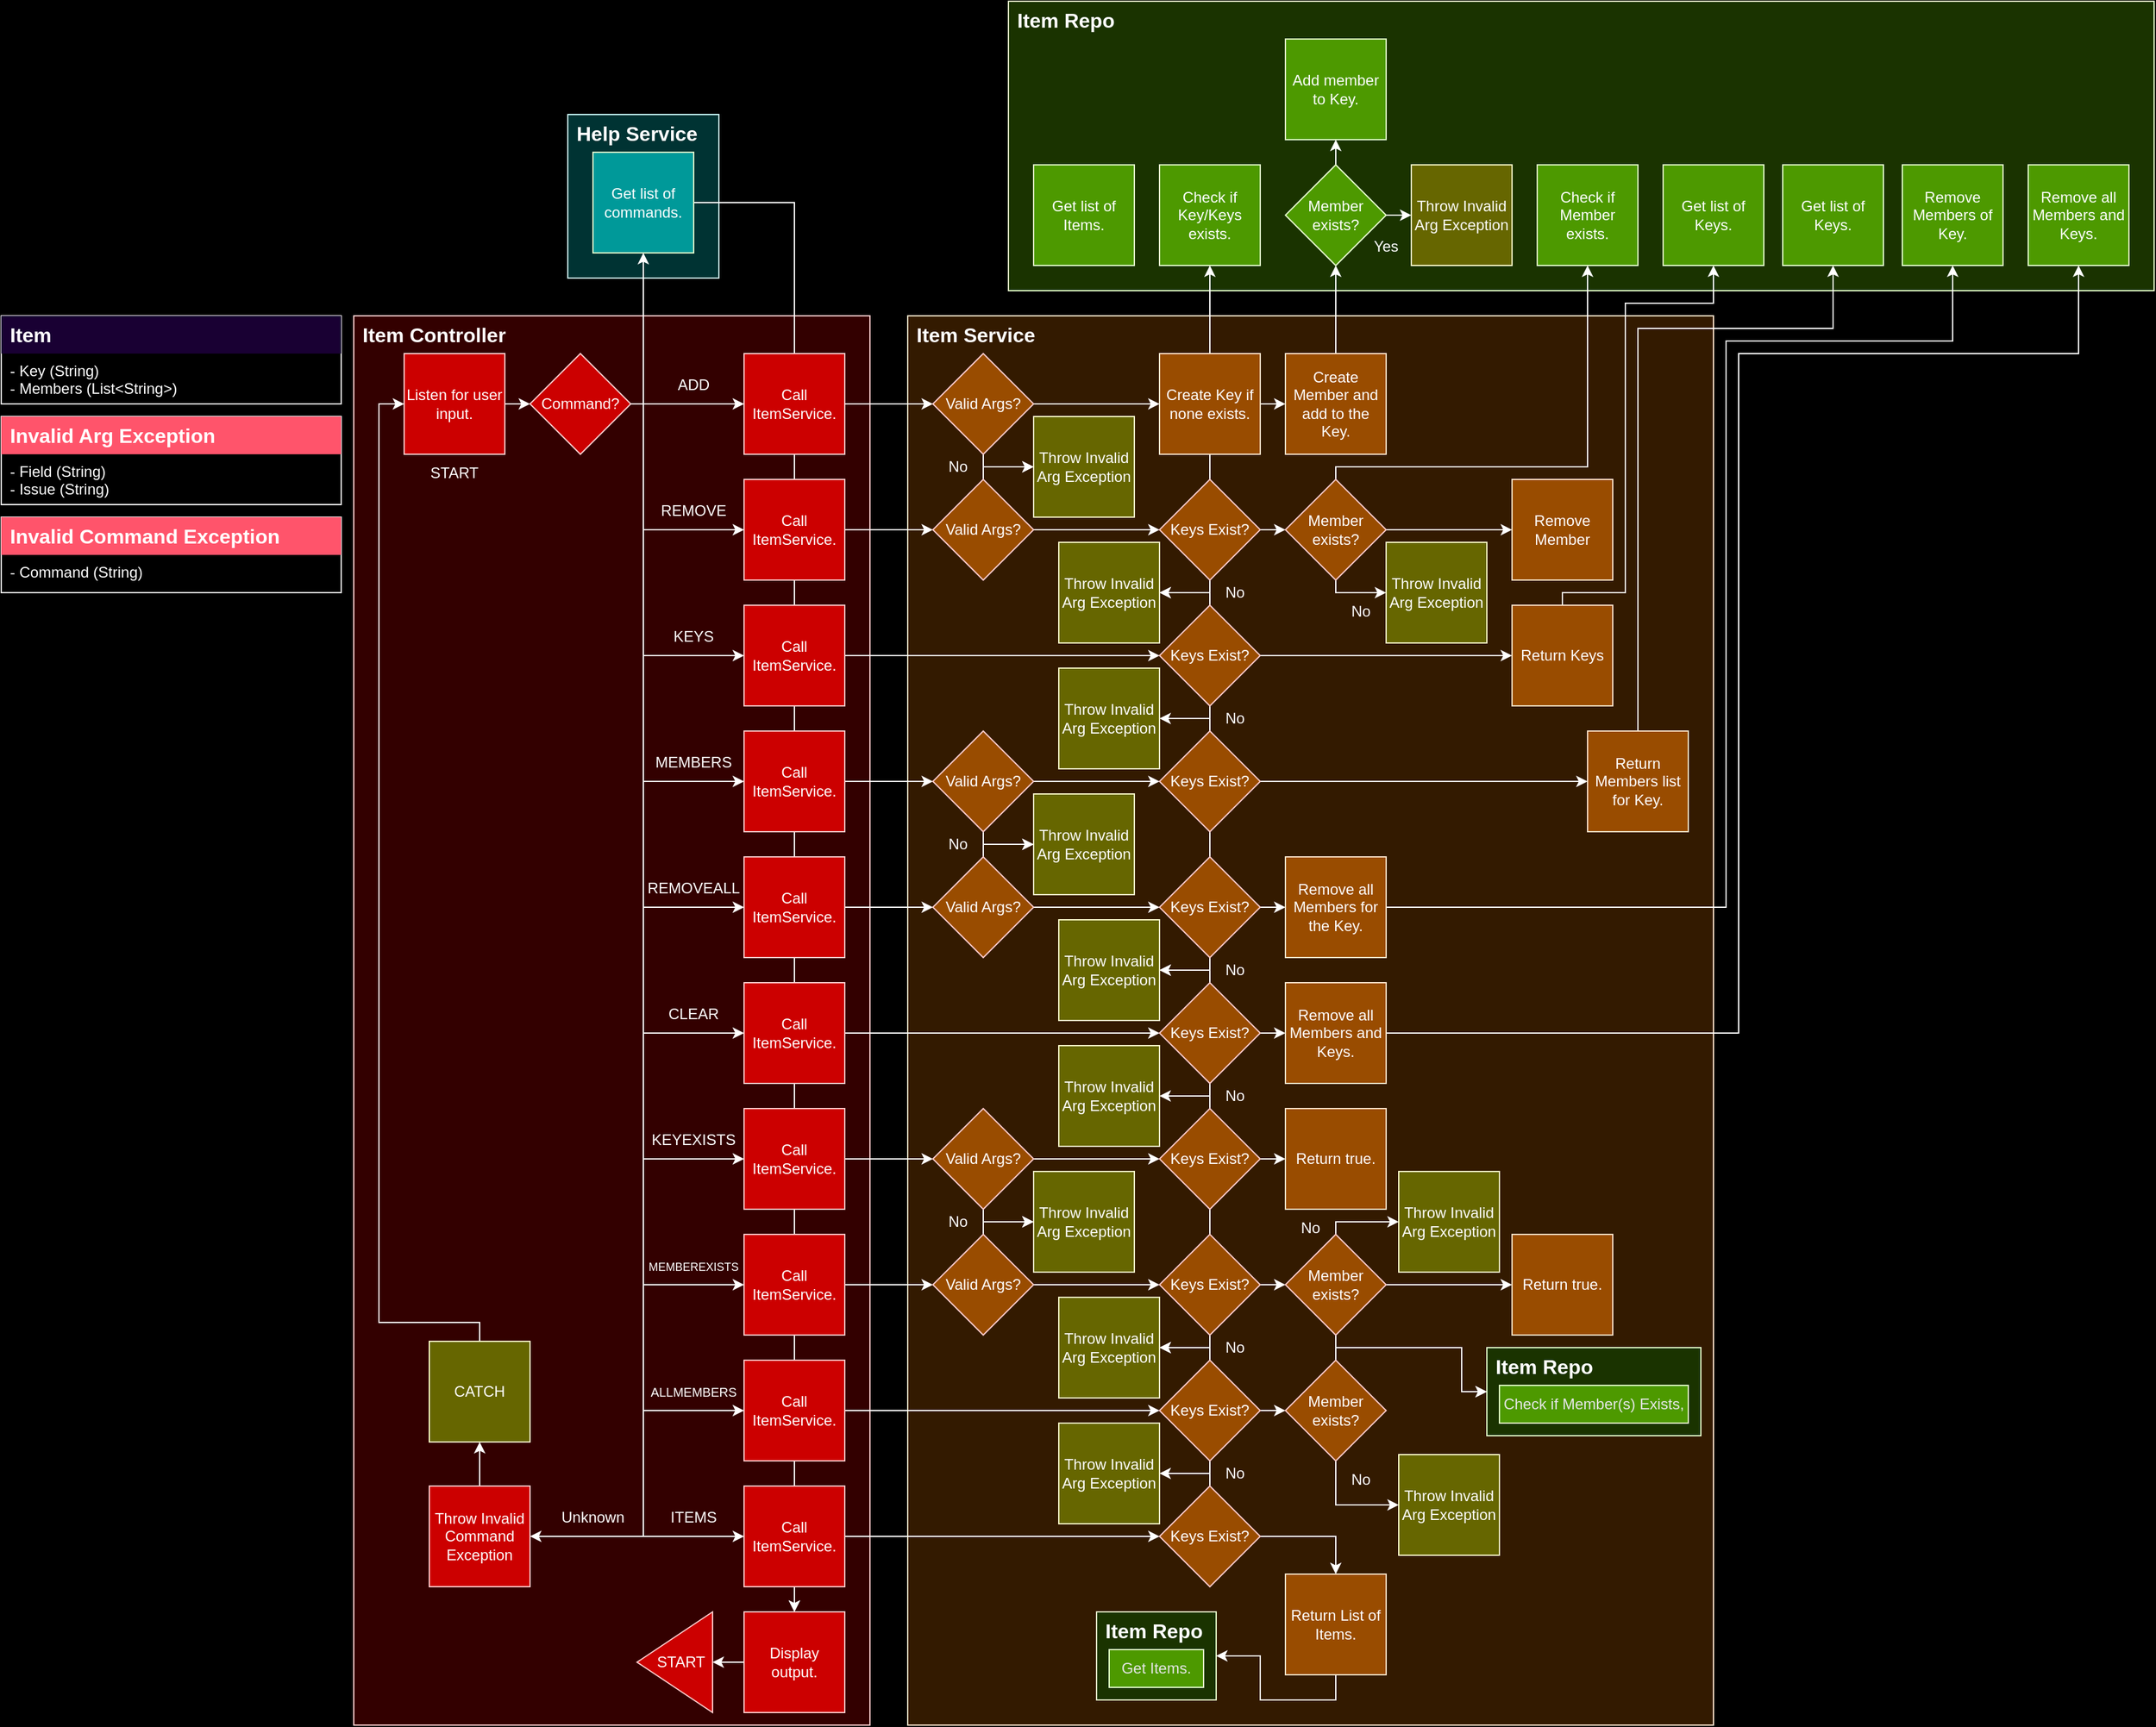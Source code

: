 <mxfile version="21.6.6" type="device">
  <diagram name="Page-1" id="q1BLDdy-Y4PrY4URn0tn">
    <mxGraphModel dx="3113" dy="3329" grid="1" gridSize="10" guides="1" tooltips="1" connect="1" arrows="1" fold="1" page="1" pageScale="1" pageWidth="850" pageHeight="1100" background="#000000" math="0" shadow="0">
      <root>
        <mxCell id="0" />
        <mxCell id="1" parent="0" />
        <mxCell id="mJnlvZl1TAp7Em3mBKQQ-196" value="" style="rounded=0;whiteSpace=wrap;html=1;fillColor=#003333;strokeColor=#CCFFFF;" vertex="1" parent="1">
          <mxGeometry x="310" width="120" height="130" as="geometry" />
        </mxCell>
        <mxCell id="mJnlvZl1TAp7Em3mBKQQ-1" value="" style="rounded=0;whiteSpace=wrap;html=1;fillColor=#330000;strokeColor=#FFCCCC;" vertex="1" parent="1">
          <mxGeometry x="140" y="160" width="410" height="1120" as="geometry" />
        </mxCell>
        <mxCell id="mJnlvZl1TAp7Em3mBKQQ-200" style="edgeStyle=orthogonalEdgeStyle;rounded=0;orthogonalLoop=1;jettySize=auto;html=1;exitX=1;exitY=0.5;exitDx=0;exitDy=0;entryX=0.5;entryY=0;entryDx=0;entryDy=0;strokeColor=#FFFFFF;" edge="1" parent="1" source="mJnlvZl1TAp7Em3mBKQQ-198" target="mJnlvZl1TAp7Em3mBKQQ-43">
          <mxGeometry relative="1" as="geometry" />
        </mxCell>
        <mxCell id="mJnlvZl1TAp7Em3mBKQQ-48" value="&amp;nbsp; &amp;nbsp; &amp;nbsp; &amp;nbsp; &amp;nbsp; &amp;nbsp; &amp;nbsp; &amp;nbsp; &amp;nbsp; &amp;nbsp; &amp;nbsp; &amp;nbsp; &amp;nbsp; &amp;nbsp; &amp;nbsp; &amp;nbsp; &amp;nbsp; &amp;nbsp; &amp;nbsp; &amp;nbsp; &amp;nbsp; &amp;nbsp; &amp;nbsp; &amp;nbsp; &amp;nbsp; &amp;nbsp; &amp;nbsp;" style="rounded=0;whiteSpace=wrap;html=1;fillColor=#331A00;strokeColor=#FFE6CC;" vertex="1" parent="1">
          <mxGeometry x="580" y="160" width="640" height="1120" as="geometry" />
        </mxCell>
        <mxCell id="mJnlvZl1TAp7Em3mBKQQ-137" style="edgeStyle=orthogonalEdgeStyle;rounded=0;orthogonalLoop=1;jettySize=auto;html=1;exitX=0;exitY=1;exitDx=0;exitDy=0;entryX=0.5;entryY=1;entryDx=0;entryDy=0;strokeColor=#FFFFFF;" edge="1" parent="1" source="mJnlvZl1TAp7Em3mBKQQ-119" target="mJnlvZl1TAp7Em3mBKQQ-125">
          <mxGeometry relative="1" as="geometry">
            <Array as="points">
              <mxPoint x="820" y="850" />
              <mxPoint x="820" y="850" />
            </Array>
          </mxGeometry>
        </mxCell>
        <mxCell id="mJnlvZl1TAp7Em3mBKQQ-123" value="" style="rounded=0;whiteSpace=wrap;html=1;fillColor=#1A3300;strokeColor=#E6FFCC;" vertex="1" parent="1">
          <mxGeometry x="660" y="-90" width="910" height="230" as="geometry" />
        </mxCell>
        <mxCell id="mJnlvZl1TAp7Em3mBKQQ-2" value="Item Controller" style="text;html=1;strokeColor=none;fillColor=none;align=left;verticalAlign=middle;whiteSpace=wrap;rounded=0;fontColor=#FFFFFF;fontStyle=1;spacingLeft=5;fontSize=16;" vertex="1" parent="1">
          <mxGeometry x="140" y="160" width="130" height="30" as="geometry" />
        </mxCell>
        <mxCell id="mJnlvZl1TAp7Em3mBKQQ-5" style="edgeStyle=orthogonalEdgeStyle;rounded=0;orthogonalLoop=1;jettySize=auto;html=1;exitX=1;exitY=0.5;exitDx=0;exitDy=0;entryX=0;entryY=0.5;entryDx=0;entryDy=0;strokeColor=#FFFFFF;" edge="1" parent="1" source="mJnlvZl1TAp7Em3mBKQQ-3" target="mJnlvZl1TAp7Em3mBKQQ-4">
          <mxGeometry relative="1" as="geometry" />
        </mxCell>
        <mxCell id="mJnlvZl1TAp7Em3mBKQQ-3" value="&lt;font color=&quot;#ffffff&quot;&gt;Listen for user input.&lt;/font&gt;" style="whiteSpace=wrap;html=1;aspect=fixed;fillColor=#CC0000;strokeColor=#FFCCCC;" vertex="1" parent="1">
          <mxGeometry x="180" y="190" width="80" height="80" as="geometry" />
        </mxCell>
        <mxCell id="mJnlvZl1TAp7Em3mBKQQ-7" style="edgeStyle=orthogonalEdgeStyle;rounded=0;orthogonalLoop=1;jettySize=auto;html=1;exitX=1;exitY=0.5;exitDx=0;exitDy=0;entryX=0;entryY=0.5;entryDx=0;entryDy=0;strokeColor=#FFFFFF;" edge="1" parent="1" source="mJnlvZl1TAp7Em3mBKQQ-4" target="mJnlvZl1TAp7Em3mBKQQ-6">
          <mxGeometry relative="1" as="geometry" />
        </mxCell>
        <mxCell id="mJnlvZl1TAp7Em3mBKQQ-13" style="edgeStyle=orthogonalEdgeStyle;rounded=0;orthogonalLoop=1;jettySize=auto;html=1;exitX=1;exitY=0.5;exitDx=0;exitDy=0;entryX=0;entryY=0.5;entryDx=0;entryDy=0;strokeColor=#FFFFFF;" edge="1" parent="1" source="mJnlvZl1TAp7Em3mBKQQ-4" target="mJnlvZl1TAp7Em3mBKQQ-12">
          <mxGeometry relative="1" as="geometry">
            <Array as="points">
              <mxPoint x="370" y="230" />
              <mxPoint x="370" y="430" />
            </Array>
          </mxGeometry>
        </mxCell>
        <mxCell id="mJnlvZl1TAp7Em3mBKQQ-16" style="edgeStyle=orthogonalEdgeStyle;rounded=0;orthogonalLoop=1;jettySize=auto;html=1;exitX=1;exitY=0.5;exitDx=0;exitDy=0;entryX=0;entryY=0.5;entryDx=0;entryDy=0;strokeColor=#FFFFFF;" edge="1" parent="1" source="mJnlvZl1TAp7Em3mBKQQ-4" target="mJnlvZl1TAp7Em3mBKQQ-15">
          <mxGeometry relative="1" as="geometry">
            <Array as="points">
              <mxPoint x="370" y="230" />
              <mxPoint x="370" y="530" />
            </Array>
          </mxGeometry>
        </mxCell>
        <mxCell id="mJnlvZl1TAp7Em3mBKQQ-19" style="edgeStyle=orthogonalEdgeStyle;rounded=0;orthogonalLoop=1;jettySize=auto;html=1;exitX=1;exitY=0.5;exitDx=0;exitDy=0;entryX=0;entryY=0.5;entryDx=0;entryDy=0;strokeColor=#FFFFFF;" edge="1" parent="1" source="mJnlvZl1TAp7Em3mBKQQ-4" target="mJnlvZl1TAp7Em3mBKQQ-18">
          <mxGeometry relative="1" as="geometry">
            <Array as="points">
              <mxPoint x="370" y="230" />
              <mxPoint x="370" y="630" />
            </Array>
          </mxGeometry>
        </mxCell>
        <mxCell id="mJnlvZl1TAp7Em3mBKQQ-22" style="edgeStyle=orthogonalEdgeStyle;rounded=0;orthogonalLoop=1;jettySize=auto;html=1;exitX=1;exitY=0.5;exitDx=0;exitDy=0;entryX=0;entryY=0.5;entryDx=0;entryDy=0;strokeColor=#FFFFFF;" edge="1" parent="1" source="mJnlvZl1TAp7Em3mBKQQ-4" target="mJnlvZl1TAp7Em3mBKQQ-21">
          <mxGeometry relative="1" as="geometry">
            <Array as="points">
              <mxPoint x="370" y="230" />
              <mxPoint x="370" y="730" />
            </Array>
          </mxGeometry>
        </mxCell>
        <mxCell id="mJnlvZl1TAp7Em3mBKQQ-25" style="edgeStyle=orthogonalEdgeStyle;rounded=0;orthogonalLoop=1;jettySize=auto;html=1;exitX=1;exitY=0.5;exitDx=0;exitDy=0;entryX=0;entryY=0.5;entryDx=0;entryDy=0;strokeColor=#FFFFFF;" edge="1" parent="1" source="mJnlvZl1TAp7Em3mBKQQ-4" target="mJnlvZl1TAp7Em3mBKQQ-24">
          <mxGeometry relative="1" as="geometry">
            <Array as="points">
              <mxPoint x="370" y="230" />
              <mxPoint x="370" y="830" />
            </Array>
          </mxGeometry>
        </mxCell>
        <mxCell id="mJnlvZl1TAp7Em3mBKQQ-28" style="edgeStyle=orthogonalEdgeStyle;rounded=0;orthogonalLoop=1;jettySize=auto;html=1;exitX=1;exitY=0.5;exitDx=0;exitDy=0;entryX=0;entryY=0.5;entryDx=0;entryDy=0;strokeColor=#FFFFFF;" edge="1" parent="1" source="mJnlvZl1TAp7Em3mBKQQ-4" target="mJnlvZl1TAp7Em3mBKQQ-27">
          <mxGeometry relative="1" as="geometry">
            <Array as="points">
              <mxPoint x="370" y="230" />
              <mxPoint x="370" y="930" />
            </Array>
          </mxGeometry>
        </mxCell>
        <mxCell id="mJnlvZl1TAp7Em3mBKQQ-31" style="edgeStyle=orthogonalEdgeStyle;rounded=0;orthogonalLoop=1;jettySize=auto;html=1;exitX=1;exitY=0.5;exitDx=0;exitDy=0;entryX=0;entryY=0.5;entryDx=0;entryDy=0;strokeColor=#FFFFFF;" edge="1" parent="1" source="mJnlvZl1TAp7Em3mBKQQ-4" target="mJnlvZl1TAp7Em3mBKQQ-30">
          <mxGeometry relative="1" as="geometry">
            <Array as="points">
              <mxPoint x="370" y="230" />
              <mxPoint x="370" y="1030" />
            </Array>
          </mxGeometry>
        </mxCell>
        <mxCell id="mJnlvZl1TAp7Em3mBKQQ-34" style="edgeStyle=orthogonalEdgeStyle;rounded=0;orthogonalLoop=1;jettySize=auto;html=1;exitX=1;exitY=0.5;exitDx=0;exitDy=0;entryX=0;entryY=0.5;entryDx=0;entryDy=0;strokeColor=#FFFFFF;" edge="1" parent="1" source="mJnlvZl1TAp7Em3mBKQQ-4" target="mJnlvZl1TAp7Em3mBKQQ-33">
          <mxGeometry relative="1" as="geometry">
            <Array as="points">
              <mxPoint x="370" y="230" />
              <mxPoint x="370" y="1130" />
            </Array>
          </mxGeometry>
        </mxCell>
        <mxCell id="mJnlvZl1TAp7Em3mBKQQ-38" style="edgeStyle=orthogonalEdgeStyle;rounded=0;orthogonalLoop=1;jettySize=auto;html=1;exitX=1;exitY=0.5;exitDx=0;exitDy=0;entryX=1;entryY=0.5;entryDx=0;entryDy=0;strokeColor=#FFFFFF;" edge="1" parent="1" source="mJnlvZl1TAp7Em3mBKQQ-4" target="mJnlvZl1TAp7Em3mBKQQ-37">
          <mxGeometry relative="1" as="geometry">
            <Array as="points">
              <mxPoint x="370" y="230" />
              <mxPoint x="370" y="1130" />
            </Array>
          </mxGeometry>
        </mxCell>
        <mxCell id="mJnlvZl1TAp7Em3mBKQQ-4" value="&lt;font color=&quot;#ffffff&quot;&gt;Command?&lt;/font&gt;" style="rhombus;whiteSpace=wrap;html=1;fillColor=#CC0000;strokeColor=#FFCCCC;" vertex="1" parent="1">
          <mxGeometry x="280" y="190" width="80" height="80" as="geometry" />
        </mxCell>
        <mxCell id="mJnlvZl1TAp7Em3mBKQQ-136" style="edgeStyle=orthogonalEdgeStyle;rounded=0;orthogonalLoop=1;jettySize=auto;html=1;exitX=0.5;exitY=1;exitDx=0;exitDy=0;entryX=0.5;entryY=0;entryDx=0;entryDy=0;strokeColor=#FFFFFF;" edge="1" parent="1" source="mJnlvZl1TAp7Em3mBKQQ-6" target="mJnlvZl1TAp7Em3mBKQQ-43">
          <mxGeometry relative="1" as="geometry" />
        </mxCell>
        <mxCell id="mJnlvZl1TAp7Em3mBKQQ-6" value="&lt;font color=&quot;#ffffff&quot;&gt;Call ItemService.&lt;/font&gt;" style="whiteSpace=wrap;html=1;aspect=fixed;fillColor=#CC0000;strokeColor=#FFCCCC;" vertex="1" parent="1">
          <mxGeometry x="450" y="190" width="80" height="80" as="geometry" />
        </mxCell>
        <mxCell id="mJnlvZl1TAp7Em3mBKQQ-10" style="edgeStyle=orthogonalEdgeStyle;rounded=0;orthogonalLoop=1;jettySize=auto;html=1;exitX=0;exitY=1;exitDx=0;exitDy=0;entryX=0;entryY=0.5;entryDx=0;entryDy=0;fontColor=#FFFFFF;strokeColor=#FFFFFF;" edge="1" parent="1" source="mJnlvZl1TAp7Em3mBKQQ-8" target="mJnlvZl1TAp7Em3mBKQQ-9">
          <mxGeometry relative="1" as="geometry">
            <Array as="points">
              <mxPoint x="370" y="230" />
              <mxPoint x="370" y="330" />
            </Array>
          </mxGeometry>
        </mxCell>
        <mxCell id="mJnlvZl1TAp7Em3mBKQQ-8" value="ADD" style="text;html=1;strokeColor=none;fillColor=none;align=center;verticalAlign=middle;whiteSpace=wrap;rounded=0;fontColor=#FFFFFF;fontStyle=0;spacingLeft=0;fontSize=12;" vertex="1" parent="1">
          <mxGeometry x="370" y="200" width="80" height="30" as="geometry" />
        </mxCell>
        <mxCell id="mJnlvZl1TAp7Em3mBKQQ-54" style="edgeStyle=orthogonalEdgeStyle;rounded=0;orthogonalLoop=1;jettySize=auto;html=1;exitX=1;exitY=0.5;exitDx=0;exitDy=0;entryX=0;entryY=0.5;entryDx=0;entryDy=0;strokeColor=#FFFFFF;" edge="1" parent="1" source="mJnlvZl1TAp7Em3mBKQQ-9" target="mJnlvZl1TAp7Em3mBKQQ-53">
          <mxGeometry relative="1" as="geometry" />
        </mxCell>
        <mxCell id="mJnlvZl1TAp7Em3mBKQQ-9" value="&lt;font color=&quot;#ffffff&quot;&gt;Call ItemService.&lt;/font&gt;" style="whiteSpace=wrap;html=1;aspect=fixed;fillColor=#CC0000;strokeColor=#FFCCCC;" vertex="1" parent="1">
          <mxGeometry x="450" y="290" width="80" height="80" as="geometry" />
        </mxCell>
        <mxCell id="mJnlvZl1TAp7Em3mBKQQ-11" value="REMOVE" style="text;html=1;strokeColor=none;fillColor=none;align=center;verticalAlign=middle;whiteSpace=wrap;rounded=0;fontColor=#FFFFFF;fontStyle=0;spacingLeft=0;fontSize=12;" vertex="1" parent="1">
          <mxGeometry x="370" y="300" width="80" height="30" as="geometry" />
        </mxCell>
        <mxCell id="mJnlvZl1TAp7Em3mBKQQ-82" style="edgeStyle=orthogonalEdgeStyle;rounded=0;orthogonalLoop=1;jettySize=auto;html=1;exitX=1;exitY=0.5;exitDx=0;exitDy=0;entryX=0;entryY=0.5;entryDx=0;entryDy=0;strokeColor=#FFFFFF;" edge="1" parent="1" source="mJnlvZl1TAp7Em3mBKQQ-12" target="mJnlvZl1TAp7Em3mBKQQ-81">
          <mxGeometry relative="1" as="geometry" />
        </mxCell>
        <mxCell id="mJnlvZl1TAp7Em3mBKQQ-12" value="&lt;font color=&quot;#ffffff&quot;&gt;Call ItemService.&lt;/font&gt;" style="whiteSpace=wrap;html=1;aspect=fixed;fillColor=#CC0000;strokeColor=#FFCCCC;" vertex="1" parent="1">
          <mxGeometry x="450" y="390" width="80" height="80" as="geometry" />
        </mxCell>
        <mxCell id="mJnlvZl1TAp7Em3mBKQQ-14" value="KEYS" style="text;html=1;strokeColor=none;fillColor=none;align=center;verticalAlign=middle;whiteSpace=wrap;rounded=0;fontColor=#FFFFFF;fontStyle=0;spacingLeft=0;fontSize=12;" vertex="1" parent="1">
          <mxGeometry x="370" y="400" width="80" height="30" as="geometry" />
        </mxCell>
        <mxCell id="mJnlvZl1TAp7Em3mBKQQ-57" style="edgeStyle=orthogonalEdgeStyle;rounded=0;orthogonalLoop=1;jettySize=auto;html=1;exitX=1;exitY=0.5;exitDx=0;exitDy=0;entryX=0;entryY=0.5;entryDx=0;entryDy=0;strokeColor=#FFFFFF;" edge="1" parent="1" source="mJnlvZl1TAp7Em3mBKQQ-15" target="mJnlvZl1TAp7Em3mBKQQ-55">
          <mxGeometry relative="1" as="geometry" />
        </mxCell>
        <mxCell id="mJnlvZl1TAp7Em3mBKQQ-15" value="&lt;font color=&quot;#ffffff&quot;&gt;Call ItemService.&lt;/font&gt;" style="whiteSpace=wrap;html=1;aspect=fixed;fillColor=#CC0000;strokeColor=#FFCCCC;" vertex="1" parent="1">
          <mxGeometry x="450" y="490" width="80" height="80" as="geometry" />
        </mxCell>
        <mxCell id="mJnlvZl1TAp7Em3mBKQQ-17" value="MEMBERS" style="text;html=1;strokeColor=none;fillColor=none;align=center;verticalAlign=middle;whiteSpace=wrap;rounded=0;fontColor=#FFFFFF;fontStyle=0;spacingLeft=0;fontSize=12;" vertex="1" parent="1">
          <mxGeometry x="370" y="500" width="80" height="30" as="geometry" />
        </mxCell>
        <mxCell id="mJnlvZl1TAp7Em3mBKQQ-59" style="edgeStyle=orthogonalEdgeStyle;rounded=0;orthogonalLoop=1;jettySize=auto;html=1;exitX=1;exitY=0.5;exitDx=0;exitDy=0;entryX=0;entryY=0.5;entryDx=0;entryDy=0;strokeColor=#FFFFFF;" edge="1" parent="1" source="mJnlvZl1TAp7Em3mBKQQ-18" target="mJnlvZl1TAp7Em3mBKQQ-58">
          <mxGeometry relative="1" as="geometry" />
        </mxCell>
        <mxCell id="mJnlvZl1TAp7Em3mBKQQ-18" value="&lt;font color=&quot;#ffffff&quot;&gt;Call ItemService.&lt;/font&gt;" style="whiteSpace=wrap;html=1;aspect=fixed;fillColor=#CC0000;strokeColor=#FFCCCC;" vertex="1" parent="1">
          <mxGeometry x="450" y="590" width="80" height="80" as="geometry" />
        </mxCell>
        <mxCell id="mJnlvZl1TAp7Em3mBKQQ-20" value="REMOVEALL" style="text;html=1;strokeColor=none;fillColor=none;align=center;verticalAlign=middle;whiteSpace=wrap;rounded=0;fontColor=#FFFFFF;fontStyle=0;spacingLeft=0;fontSize=12;" vertex="1" parent="1">
          <mxGeometry x="370" y="600" width="80" height="30" as="geometry" />
        </mxCell>
        <mxCell id="mJnlvZl1TAp7Em3mBKQQ-88" style="edgeStyle=orthogonalEdgeStyle;rounded=0;orthogonalLoop=1;jettySize=auto;html=1;exitX=1;exitY=0.5;exitDx=0;exitDy=0;strokeColor=#FFFFFF;" edge="1" parent="1" source="mJnlvZl1TAp7Em3mBKQQ-21" target="mJnlvZl1TAp7Em3mBKQQ-87">
          <mxGeometry relative="1" as="geometry" />
        </mxCell>
        <mxCell id="mJnlvZl1TAp7Em3mBKQQ-21" value="&lt;font color=&quot;#ffffff&quot;&gt;Call ItemService.&lt;/font&gt;" style="whiteSpace=wrap;html=1;aspect=fixed;fillColor=#CC0000;strokeColor=#FFCCCC;" vertex="1" parent="1">
          <mxGeometry x="450" y="690" width="80" height="80" as="geometry" />
        </mxCell>
        <mxCell id="mJnlvZl1TAp7Em3mBKQQ-23" value="CLEAR" style="text;html=1;strokeColor=none;fillColor=none;align=center;verticalAlign=middle;whiteSpace=wrap;rounded=0;fontColor=#FFFFFF;fontStyle=0;spacingLeft=0;fontSize=12;" vertex="1" parent="1">
          <mxGeometry x="370" y="700" width="80" height="30" as="geometry" />
        </mxCell>
        <mxCell id="mJnlvZl1TAp7Em3mBKQQ-62" style="edgeStyle=orthogonalEdgeStyle;rounded=0;orthogonalLoop=1;jettySize=auto;html=1;exitX=1;exitY=0.5;exitDx=0;exitDy=0;entryX=0;entryY=0.5;entryDx=0;entryDy=0;strokeColor=#FFFFFF;" edge="1" parent="1" source="mJnlvZl1TAp7Em3mBKQQ-24" target="mJnlvZl1TAp7Em3mBKQQ-60">
          <mxGeometry relative="1" as="geometry" />
        </mxCell>
        <mxCell id="mJnlvZl1TAp7Em3mBKQQ-24" value="&lt;font color=&quot;#ffffff&quot;&gt;Call ItemService.&lt;/font&gt;" style="whiteSpace=wrap;html=1;aspect=fixed;fillColor=#CC0000;strokeColor=#FFCCCC;" vertex="1" parent="1">
          <mxGeometry x="450" y="790" width="80" height="80" as="geometry" />
        </mxCell>
        <mxCell id="mJnlvZl1TAp7Em3mBKQQ-26" value="KEYEXISTS" style="text;html=1;strokeColor=none;fillColor=none;align=center;verticalAlign=middle;whiteSpace=wrap;rounded=0;fontColor=#FFFFFF;fontStyle=0;spacingLeft=0;fontSize=12;" vertex="1" parent="1">
          <mxGeometry x="370" y="800" width="80" height="30" as="geometry" />
        </mxCell>
        <mxCell id="mJnlvZl1TAp7Em3mBKQQ-65" style="edgeStyle=orthogonalEdgeStyle;rounded=0;orthogonalLoop=1;jettySize=auto;html=1;exitX=1;exitY=0.5;exitDx=0;exitDy=0;entryX=0;entryY=0.5;entryDx=0;entryDy=0;strokeColor=#FFFFFF;" edge="1" parent="1" source="mJnlvZl1TAp7Em3mBKQQ-27" target="mJnlvZl1TAp7Em3mBKQQ-64">
          <mxGeometry relative="1" as="geometry" />
        </mxCell>
        <mxCell id="mJnlvZl1TAp7Em3mBKQQ-27" value="&lt;font color=&quot;#ffffff&quot;&gt;Call ItemService.&lt;/font&gt;" style="whiteSpace=wrap;html=1;aspect=fixed;fillColor=#CC0000;strokeColor=#FFCCCC;" vertex="1" parent="1">
          <mxGeometry x="450" y="890" width="80" height="80" as="geometry" />
        </mxCell>
        <mxCell id="mJnlvZl1TAp7Em3mBKQQ-29" value="&lt;font style=&quot;font-size: 9px;&quot;&gt;MEMBEREXISTS&lt;/font&gt;" style="text;html=1;strokeColor=none;fillColor=none;align=center;verticalAlign=middle;whiteSpace=wrap;rounded=0;fontColor=#FFFFFF;fontStyle=0;spacingLeft=0;fontSize=12;" vertex="1" parent="1">
          <mxGeometry x="370" y="900" width="80" height="30" as="geometry" />
        </mxCell>
        <mxCell id="mJnlvZl1TAp7Em3mBKQQ-94" style="edgeStyle=orthogonalEdgeStyle;rounded=0;orthogonalLoop=1;jettySize=auto;html=1;exitX=1;exitY=0.5;exitDx=0;exitDy=0;entryX=0;entryY=0.5;entryDx=0;entryDy=0;strokeColor=#FFFFFF;" edge="1" parent="1" source="mJnlvZl1TAp7Em3mBKQQ-30" target="mJnlvZl1TAp7Em3mBKQQ-93">
          <mxGeometry relative="1" as="geometry" />
        </mxCell>
        <mxCell id="mJnlvZl1TAp7Em3mBKQQ-30" value="&lt;font color=&quot;#ffffff&quot;&gt;Call ItemService.&lt;/font&gt;" style="whiteSpace=wrap;html=1;aspect=fixed;fillColor=#CC0000;strokeColor=#FFCCCC;" vertex="1" parent="1">
          <mxGeometry x="450" y="990" width="80" height="80" as="geometry" />
        </mxCell>
        <mxCell id="mJnlvZl1TAp7Em3mBKQQ-32" value="&lt;font style=&quot;font-size: 10px;&quot;&gt;ALLMEMBERS&lt;/font&gt;" style="text;html=1;strokeColor=none;fillColor=none;align=center;verticalAlign=middle;whiteSpace=wrap;rounded=0;fontColor=#FFFFFF;fontStyle=0;spacingLeft=0;fontSize=12;" vertex="1" parent="1">
          <mxGeometry x="370" y="1000" width="80" height="30" as="geometry" />
        </mxCell>
        <mxCell id="mJnlvZl1TAp7Em3mBKQQ-96" style="edgeStyle=orthogonalEdgeStyle;rounded=0;orthogonalLoop=1;jettySize=auto;html=1;exitX=1;exitY=0.5;exitDx=0;exitDy=0;entryX=0;entryY=0.5;entryDx=0;entryDy=0;strokeColor=#FFFFFF;" edge="1" parent="1" source="mJnlvZl1TAp7Em3mBKQQ-33" target="mJnlvZl1TAp7Em3mBKQQ-95">
          <mxGeometry relative="1" as="geometry" />
        </mxCell>
        <mxCell id="mJnlvZl1TAp7Em3mBKQQ-33" value="&lt;font color=&quot;#ffffff&quot;&gt;Call ItemService.&lt;/font&gt;" style="whiteSpace=wrap;html=1;aspect=fixed;fillColor=#CC0000;strokeColor=#FFCCCC;" vertex="1" parent="1">
          <mxGeometry x="450" y="1090" width="80" height="80" as="geometry" />
        </mxCell>
        <mxCell id="mJnlvZl1TAp7Em3mBKQQ-35" value="ITEMS" style="text;html=1;strokeColor=none;fillColor=none;align=center;verticalAlign=middle;whiteSpace=wrap;rounded=0;fontColor=#FFFFFF;fontStyle=0;spacingLeft=0;fontSize=12;" vertex="1" parent="1">
          <mxGeometry x="370" y="1100" width="80" height="30" as="geometry" />
        </mxCell>
        <mxCell id="mJnlvZl1TAp7Em3mBKQQ-41" style="edgeStyle=orthogonalEdgeStyle;rounded=0;orthogonalLoop=1;jettySize=auto;html=1;exitX=0.5;exitY=0;exitDx=0;exitDy=0;entryX=0.5;entryY=1;entryDx=0;entryDy=0;strokeColor=#FFFFFF;" edge="1" parent="1" source="mJnlvZl1TAp7Em3mBKQQ-37" target="mJnlvZl1TAp7Em3mBKQQ-40">
          <mxGeometry relative="1" as="geometry" />
        </mxCell>
        <mxCell id="mJnlvZl1TAp7Em3mBKQQ-37" value="&lt;font color=&quot;#ffffff&quot;&gt;Throw Invalid Command Exception&lt;/font&gt;" style="whiteSpace=wrap;html=1;aspect=fixed;fillColor=#CC0000;strokeColor=#FFCCCC;" vertex="1" parent="1">
          <mxGeometry x="200" y="1090" width="80" height="80" as="geometry" />
        </mxCell>
        <mxCell id="mJnlvZl1TAp7Em3mBKQQ-39" value="Unknown" style="text;html=1;strokeColor=none;fillColor=none;align=center;verticalAlign=middle;whiteSpace=wrap;rounded=0;fontColor=#FFFFFF;fontStyle=0;spacingLeft=0;fontSize=12;" vertex="1" parent="1">
          <mxGeometry x="290" y="1100" width="80" height="30" as="geometry" />
        </mxCell>
        <mxCell id="mJnlvZl1TAp7Em3mBKQQ-42" style="edgeStyle=orthogonalEdgeStyle;rounded=0;orthogonalLoop=1;jettySize=auto;html=1;exitX=0.5;exitY=0;exitDx=0;exitDy=0;entryX=0;entryY=0.5;entryDx=0;entryDy=0;strokeColor=#FFFFFF;" edge="1" parent="1" source="mJnlvZl1TAp7Em3mBKQQ-40" target="mJnlvZl1TAp7Em3mBKQQ-3">
          <mxGeometry relative="1" as="geometry">
            <Array as="points">
              <mxPoint x="240" y="960" />
              <mxPoint x="160" y="960" />
              <mxPoint x="160" y="230" />
            </Array>
          </mxGeometry>
        </mxCell>
        <mxCell id="mJnlvZl1TAp7Em3mBKQQ-40" value="&lt;font color=&quot;#ffffff&quot;&gt;CATCH&lt;/font&gt;" style="whiteSpace=wrap;html=1;aspect=fixed;fillColor=#666600;strokeColor=#FFFFCC;" vertex="1" parent="1">
          <mxGeometry x="200" y="975" width="80" height="80" as="geometry" />
        </mxCell>
        <mxCell id="mJnlvZl1TAp7Em3mBKQQ-45" style="edgeStyle=orthogonalEdgeStyle;rounded=0;orthogonalLoop=1;jettySize=auto;html=1;exitX=0;exitY=0.5;exitDx=0;exitDy=0;entryX=0;entryY=0.5;entryDx=0;entryDy=0;strokeColor=#FFFFFF;" edge="1" parent="1" source="mJnlvZl1TAp7Em3mBKQQ-43" target="mJnlvZl1TAp7Em3mBKQQ-44">
          <mxGeometry relative="1" as="geometry" />
        </mxCell>
        <mxCell id="mJnlvZl1TAp7Em3mBKQQ-43" value="&lt;font color=&quot;#ffffff&quot;&gt;Display output.&lt;/font&gt;" style="whiteSpace=wrap;html=1;aspect=fixed;fillColor=#CC0000;strokeColor=#FFCCCC;" vertex="1" parent="1">
          <mxGeometry x="450" y="1190" width="80" height="80" as="geometry" />
        </mxCell>
        <mxCell id="mJnlvZl1TAp7Em3mBKQQ-44" value="" style="triangle;whiteSpace=wrap;html=1;fillColor=#CC0000;strokeColor=#FFCCCC;rotation=-180;" vertex="1" parent="1">
          <mxGeometry x="365" y="1190" width="60" height="80" as="geometry" />
        </mxCell>
        <mxCell id="mJnlvZl1TAp7Em3mBKQQ-46" value="START" style="text;html=1;strokeColor=none;fillColor=none;align=center;verticalAlign=middle;whiteSpace=wrap;rounded=0;fontColor=#FFFFFF;fontStyle=0;spacingLeft=0;fontSize=12;" vertex="1" parent="1">
          <mxGeometry x="360" y="1215" width="80" height="30" as="geometry" />
        </mxCell>
        <mxCell id="mJnlvZl1TAp7Em3mBKQQ-47" value="START" style="text;html=1;strokeColor=none;fillColor=none;align=center;verticalAlign=middle;whiteSpace=wrap;rounded=0;fontColor=#FFFFFF;fontStyle=0;spacingLeft=0;fontSize=12;" vertex="1" parent="1">
          <mxGeometry x="180" y="270" width="80" height="30" as="geometry" />
        </mxCell>
        <mxCell id="mJnlvZl1TAp7Em3mBKQQ-49" value="Item Service" style="text;html=1;strokeColor=none;fillColor=none;align=left;verticalAlign=middle;whiteSpace=wrap;rounded=0;fontColor=#FFFFFF;fontStyle=1;spacingLeft=5;fontSize=16;" vertex="1" parent="1">
          <mxGeometry x="580" y="160" width="130" height="30" as="geometry" />
        </mxCell>
        <mxCell id="mJnlvZl1TAp7Em3mBKQQ-122" style="edgeStyle=orthogonalEdgeStyle;rounded=0;orthogonalLoop=1;jettySize=auto;html=1;exitX=1;exitY=0.5;exitDx=0;exitDy=0;entryX=0;entryY=0.5;entryDx=0;entryDy=0;strokeColor=#FFFFFF;" edge="1" parent="1" source="mJnlvZl1TAp7Em3mBKQQ-50" target="mJnlvZl1TAp7Em3mBKQQ-120">
          <mxGeometry relative="1" as="geometry" />
        </mxCell>
        <mxCell id="mJnlvZl1TAp7Em3mBKQQ-126" style="edgeStyle=orthogonalEdgeStyle;rounded=0;orthogonalLoop=1;jettySize=auto;html=1;exitX=0.5;exitY=0;exitDx=0;exitDy=0;entryX=0.5;entryY=1;entryDx=0;entryDy=0;strokeColor=#FFFFFF;" edge="1" parent="1" source="mJnlvZl1TAp7Em3mBKQQ-50" target="mJnlvZl1TAp7Em3mBKQQ-125">
          <mxGeometry relative="1" as="geometry" />
        </mxCell>
        <mxCell id="mJnlvZl1TAp7Em3mBKQQ-50" value="&lt;font color=&quot;#ffffff&quot;&gt;Create Key if none exists.&lt;/font&gt;" style="whiteSpace=wrap;html=1;aspect=fixed;fillColor=#994C00;strokeColor=#FFE6CC;" vertex="1" parent="1">
          <mxGeometry x="780" y="190" width="80" height="80" as="geometry" />
        </mxCell>
        <mxCell id="mJnlvZl1TAp7Em3mBKQQ-68" style="edgeStyle=orthogonalEdgeStyle;rounded=0;orthogonalLoop=1;jettySize=auto;html=1;exitX=0.5;exitY=1;exitDx=0;exitDy=0;entryX=0;entryY=0.5;entryDx=0;entryDy=0;strokeColor=#FFFFFF;" edge="1" parent="1" source="mJnlvZl1TAp7Em3mBKQQ-51" target="mJnlvZl1TAp7Em3mBKQQ-67">
          <mxGeometry relative="1" as="geometry">
            <Array as="points">
              <mxPoint x="640" y="280" />
            </Array>
          </mxGeometry>
        </mxCell>
        <mxCell id="mJnlvZl1TAp7Em3mBKQQ-121" style="edgeStyle=orthogonalEdgeStyle;rounded=0;orthogonalLoop=1;jettySize=auto;html=1;exitX=1;exitY=0.5;exitDx=0;exitDy=0;entryX=0;entryY=0.5;entryDx=0;entryDy=0;strokeColor=#FFFFFF;" edge="1" parent="1" source="mJnlvZl1TAp7Em3mBKQQ-51" target="mJnlvZl1TAp7Em3mBKQQ-50">
          <mxGeometry relative="1" as="geometry" />
        </mxCell>
        <mxCell id="mJnlvZl1TAp7Em3mBKQQ-51" value="&lt;font color=&quot;#ffffff&quot;&gt;Valid Args?&lt;/font&gt;" style="rhombus;whiteSpace=wrap;html=1;fillColor=#994C00;strokeColor=#FFCCCC;" vertex="1" parent="1">
          <mxGeometry x="600" y="190" width="80" height="80" as="geometry" />
        </mxCell>
        <mxCell id="mJnlvZl1TAp7Em3mBKQQ-52" style="edgeStyle=orthogonalEdgeStyle;rounded=0;orthogonalLoop=1;jettySize=auto;html=1;exitX=1;exitY=0.5;exitDx=0;exitDy=0;entryX=0;entryY=0.5;entryDx=0;entryDy=0;strokeColor=#FFFFFF;" edge="1" parent="1" source="mJnlvZl1TAp7Em3mBKQQ-6" target="mJnlvZl1TAp7Em3mBKQQ-51">
          <mxGeometry relative="1" as="geometry" />
        </mxCell>
        <mxCell id="mJnlvZl1TAp7Em3mBKQQ-69" style="edgeStyle=orthogonalEdgeStyle;rounded=0;orthogonalLoop=1;jettySize=auto;html=1;exitX=0.5;exitY=0;exitDx=0;exitDy=0;strokeColor=#FFFFFF;" edge="1" parent="1" source="mJnlvZl1TAp7Em3mBKQQ-53">
          <mxGeometry relative="1" as="geometry">
            <mxPoint x="680" y="280" as="targetPoint" />
            <Array as="points">
              <mxPoint x="640" y="280" />
            </Array>
          </mxGeometry>
        </mxCell>
        <mxCell id="mJnlvZl1TAp7Em3mBKQQ-80" style="edgeStyle=orthogonalEdgeStyle;rounded=0;orthogonalLoop=1;jettySize=auto;html=1;exitX=1;exitY=0.5;exitDx=0;exitDy=0;entryX=0;entryY=0.5;entryDx=0;entryDy=0;strokeColor=#FFFFFF;" edge="1" parent="1" source="mJnlvZl1TAp7Em3mBKQQ-53" target="mJnlvZl1TAp7Em3mBKQQ-79">
          <mxGeometry relative="1" as="geometry" />
        </mxCell>
        <mxCell id="mJnlvZl1TAp7Em3mBKQQ-53" value="&lt;font color=&quot;#ffffff&quot;&gt;Valid Args?&lt;/font&gt;" style="rhombus;whiteSpace=wrap;html=1;fillColor=#994C00;strokeColor=#FFCCCC;" vertex="1" parent="1">
          <mxGeometry x="600" y="290" width="80" height="80" as="geometry" />
        </mxCell>
        <mxCell id="mJnlvZl1TAp7Em3mBKQQ-71" style="edgeStyle=orthogonalEdgeStyle;rounded=0;orthogonalLoop=1;jettySize=auto;html=1;exitX=0.5;exitY=1;exitDx=0;exitDy=0;entryX=0;entryY=0.5;entryDx=0;entryDy=0;strokeColor=#FFFFFF;" edge="1" parent="1" source="mJnlvZl1TAp7Em3mBKQQ-55" target="mJnlvZl1TAp7Em3mBKQQ-70">
          <mxGeometry relative="1" as="geometry">
            <Array as="points">
              <mxPoint x="640" y="580" />
            </Array>
          </mxGeometry>
        </mxCell>
        <mxCell id="mJnlvZl1TAp7Em3mBKQQ-84" style="edgeStyle=orthogonalEdgeStyle;rounded=0;orthogonalLoop=1;jettySize=auto;html=1;exitX=1;exitY=0.5;exitDx=0;exitDy=0;entryX=0;entryY=0.5;entryDx=0;entryDy=0;strokeColor=#FFFFFF;" edge="1" parent="1" source="mJnlvZl1TAp7Em3mBKQQ-55" target="mJnlvZl1TAp7Em3mBKQQ-83">
          <mxGeometry relative="1" as="geometry" />
        </mxCell>
        <mxCell id="mJnlvZl1TAp7Em3mBKQQ-55" value="&lt;font color=&quot;#ffffff&quot;&gt;Valid Args?&lt;/font&gt;" style="rhombus;whiteSpace=wrap;html=1;fillColor=#994C00;strokeColor=#FFCCCC;" vertex="1" parent="1">
          <mxGeometry x="600" y="490" width="80" height="80" as="geometry" />
        </mxCell>
        <mxCell id="mJnlvZl1TAp7Em3mBKQQ-72" style="edgeStyle=orthogonalEdgeStyle;rounded=0;orthogonalLoop=1;jettySize=auto;html=1;exitX=0.5;exitY=0;exitDx=0;exitDy=0;strokeColor=#FFFFFF;" edge="1" parent="1" source="mJnlvZl1TAp7Em3mBKQQ-58">
          <mxGeometry relative="1" as="geometry">
            <mxPoint x="680" y="580" as="targetPoint" />
            <Array as="points">
              <mxPoint x="640" y="580" />
            </Array>
          </mxGeometry>
        </mxCell>
        <mxCell id="mJnlvZl1TAp7Em3mBKQQ-86" style="edgeStyle=orthogonalEdgeStyle;rounded=0;orthogonalLoop=1;jettySize=auto;html=1;exitX=1;exitY=0.5;exitDx=0;exitDy=0;entryX=0;entryY=0.5;entryDx=0;entryDy=0;strokeColor=#FFFFFF;" edge="1" parent="1" source="mJnlvZl1TAp7Em3mBKQQ-58" target="mJnlvZl1TAp7Em3mBKQQ-85">
          <mxGeometry relative="1" as="geometry" />
        </mxCell>
        <mxCell id="mJnlvZl1TAp7Em3mBKQQ-58" value="&lt;font color=&quot;#ffffff&quot;&gt;Valid Args?&lt;/font&gt;" style="rhombus;whiteSpace=wrap;html=1;fillColor=#994C00;strokeColor=#FFCCCC;" vertex="1" parent="1">
          <mxGeometry x="600" y="590" width="80" height="80" as="geometry" />
        </mxCell>
        <mxCell id="mJnlvZl1TAp7Em3mBKQQ-74" style="edgeStyle=orthogonalEdgeStyle;rounded=0;orthogonalLoop=1;jettySize=auto;html=1;exitX=0.5;exitY=1;exitDx=0;exitDy=0;entryX=0;entryY=0.5;entryDx=0;entryDy=0;strokeColor=#FFFFFF;" edge="1" parent="1" source="mJnlvZl1TAp7Em3mBKQQ-60" target="mJnlvZl1TAp7Em3mBKQQ-73">
          <mxGeometry relative="1" as="geometry">
            <Array as="points">
              <mxPoint x="640" y="880" />
            </Array>
          </mxGeometry>
        </mxCell>
        <mxCell id="mJnlvZl1TAp7Em3mBKQQ-90" style="edgeStyle=orthogonalEdgeStyle;rounded=0;orthogonalLoop=1;jettySize=auto;html=1;exitX=1;exitY=0.5;exitDx=0;exitDy=0;entryX=0;entryY=0.5;entryDx=0;entryDy=0;strokeColor=#FFFFFF;" edge="1" parent="1" source="mJnlvZl1TAp7Em3mBKQQ-60" target="mJnlvZl1TAp7Em3mBKQQ-89">
          <mxGeometry relative="1" as="geometry" />
        </mxCell>
        <mxCell id="mJnlvZl1TAp7Em3mBKQQ-60" value="&lt;font color=&quot;#ffffff&quot;&gt;Valid Args?&lt;/font&gt;" style="rhombus;whiteSpace=wrap;html=1;fillColor=#994C00;strokeColor=#FFCCCC;" vertex="1" parent="1">
          <mxGeometry x="600" y="790" width="80" height="80" as="geometry" />
        </mxCell>
        <mxCell id="mJnlvZl1TAp7Em3mBKQQ-75" style="edgeStyle=orthogonalEdgeStyle;rounded=0;orthogonalLoop=1;jettySize=auto;html=1;exitX=0.5;exitY=0;exitDx=0;exitDy=0;strokeColor=#FFFFFF;" edge="1" parent="1" source="mJnlvZl1TAp7Em3mBKQQ-64">
          <mxGeometry relative="1" as="geometry">
            <mxPoint x="680" y="880" as="targetPoint" />
            <Array as="points">
              <mxPoint x="640" y="880" />
            </Array>
          </mxGeometry>
        </mxCell>
        <mxCell id="mJnlvZl1TAp7Em3mBKQQ-92" style="edgeStyle=orthogonalEdgeStyle;rounded=0;orthogonalLoop=1;jettySize=auto;html=1;exitX=1;exitY=0.5;exitDx=0;exitDy=0;entryX=0;entryY=0.5;entryDx=0;entryDy=0;strokeColor=#FFFFFF;" edge="1" parent="1" source="mJnlvZl1TAp7Em3mBKQQ-64" target="mJnlvZl1TAp7Em3mBKQQ-91">
          <mxGeometry relative="1" as="geometry" />
        </mxCell>
        <mxCell id="mJnlvZl1TAp7Em3mBKQQ-64" value="&lt;font color=&quot;#ffffff&quot;&gt;Valid Args?&lt;/font&gt;" style="rhombus;whiteSpace=wrap;html=1;fillColor=#994C00;strokeColor=#FFCCCC;" vertex="1" parent="1">
          <mxGeometry x="600" y="890" width="80" height="80" as="geometry" />
        </mxCell>
        <mxCell id="mJnlvZl1TAp7Em3mBKQQ-67" value="&lt;font color=&quot;#ffffff&quot;&gt;Throw Invalid Arg Exception&lt;/font&gt;" style="whiteSpace=wrap;html=1;aspect=fixed;fillColor=#666600;strokeColor=#FFFFCC;" vertex="1" parent="1">
          <mxGeometry x="680" y="240" width="80" height="80" as="geometry" />
        </mxCell>
        <mxCell id="mJnlvZl1TAp7Em3mBKQQ-70" value="&lt;font color=&quot;#ffffff&quot;&gt;Throw Invalid Arg Exception&lt;/font&gt;" style="whiteSpace=wrap;html=1;aspect=fixed;fillColor=#666600;strokeColor=#FFFFCC;" vertex="1" parent="1">
          <mxGeometry x="680" y="540" width="80" height="80" as="geometry" />
        </mxCell>
        <mxCell id="mJnlvZl1TAp7Em3mBKQQ-73" value="&lt;font color=&quot;#ffffff&quot;&gt;Throw Invalid Arg Exception&lt;/font&gt;" style="whiteSpace=wrap;html=1;aspect=fixed;fillColor=#666600;strokeColor=#FFFFCC;" vertex="1" parent="1">
          <mxGeometry x="680" y="840" width="80" height="80" as="geometry" />
        </mxCell>
        <mxCell id="mJnlvZl1TAp7Em3mBKQQ-76" value="No" style="text;html=1;strokeColor=none;fillColor=none;align=center;verticalAlign=middle;whiteSpace=wrap;rounded=0;fontColor=#FFFFFF;fontStyle=0;spacingLeft=0;fontSize=12;" vertex="1" parent="1">
          <mxGeometry x="600" y="265" width="40" height="30" as="geometry" />
        </mxCell>
        <mxCell id="mJnlvZl1TAp7Em3mBKQQ-77" value="No" style="text;html=1;strokeColor=none;fillColor=none;align=center;verticalAlign=middle;whiteSpace=wrap;rounded=0;fontColor=#FFFFFF;fontStyle=0;spacingLeft=0;fontSize=12;" vertex="1" parent="1">
          <mxGeometry x="600" y="565" width="40" height="30" as="geometry" />
        </mxCell>
        <mxCell id="mJnlvZl1TAp7Em3mBKQQ-78" value="No" style="text;html=1;strokeColor=none;fillColor=none;align=center;verticalAlign=middle;whiteSpace=wrap;rounded=0;fontColor=#FFFFFF;fontStyle=0;spacingLeft=0;fontSize=12;" vertex="1" parent="1">
          <mxGeometry x="600" y="865" width="40" height="30" as="geometry" />
        </mxCell>
        <mxCell id="mJnlvZl1TAp7Em3mBKQQ-99" style="edgeStyle=orthogonalEdgeStyle;rounded=0;orthogonalLoop=1;jettySize=auto;html=1;exitX=0.5;exitY=1;exitDx=0;exitDy=0;entryX=1;entryY=0.5;entryDx=0;entryDy=0;strokeColor=#FFFFFF;" edge="1" parent="1" source="mJnlvZl1TAp7Em3mBKQQ-79" target="mJnlvZl1TAp7Em3mBKQQ-98">
          <mxGeometry relative="1" as="geometry">
            <Array as="points">
              <mxPoint x="820" y="380" />
            </Array>
          </mxGeometry>
        </mxCell>
        <mxCell id="mJnlvZl1TAp7Em3mBKQQ-142" style="edgeStyle=orthogonalEdgeStyle;rounded=0;orthogonalLoop=1;jettySize=auto;html=1;exitX=1;exitY=0.5;exitDx=0;exitDy=0;entryX=0;entryY=0.5;entryDx=0;entryDy=0;strokeColor=#FFFFFF;" edge="1" parent="1" source="mJnlvZl1TAp7Em3mBKQQ-79" target="mJnlvZl1TAp7Em3mBKQQ-141">
          <mxGeometry relative="1" as="geometry" />
        </mxCell>
        <mxCell id="mJnlvZl1TAp7Em3mBKQQ-79" value="&lt;font color=&quot;#ffffff&quot;&gt;Keys Exist?&lt;/font&gt;" style="rhombus;whiteSpace=wrap;html=1;fillColor=#994C00;strokeColor=#FFCCCC;" vertex="1" parent="1">
          <mxGeometry x="780" y="290" width="80" height="80" as="geometry" />
        </mxCell>
        <mxCell id="mJnlvZl1TAp7Em3mBKQQ-100" style="edgeStyle=orthogonalEdgeStyle;rounded=0;orthogonalLoop=1;jettySize=auto;html=1;exitX=0.5;exitY=0;exitDx=0;exitDy=0;strokeColor=#FFFFFF;" edge="1" parent="1" source="mJnlvZl1TAp7Em3mBKQQ-81">
          <mxGeometry relative="1" as="geometry">
            <mxPoint x="780" y="380" as="targetPoint" />
            <Array as="points">
              <mxPoint x="820" y="380" />
            </Array>
          </mxGeometry>
        </mxCell>
        <mxCell id="mJnlvZl1TAp7Em3mBKQQ-152" style="edgeStyle=orthogonalEdgeStyle;rounded=0;orthogonalLoop=1;jettySize=auto;html=1;exitX=1;exitY=0.5;exitDx=0;exitDy=0;entryX=0;entryY=0.5;entryDx=0;entryDy=0;strokeColor=#FFFFFF;" edge="1" parent="1" source="mJnlvZl1TAp7Em3mBKQQ-81" target="mJnlvZl1TAp7Em3mBKQQ-151">
          <mxGeometry relative="1" as="geometry" />
        </mxCell>
        <mxCell id="mJnlvZl1TAp7Em3mBKQQ-81" value="&lt;font color=&quot;#ffffff&quot;&gt;Keys Exist?&lt;/font&gt;" style="rhombus;whiteSpace=wrap;html=1;fillColor=#994C00;strokeColor=#FFCCCC;" vertex="1" parent="1">
          <mxGeometry x="780" y="390" width="80" height="80" as="geometry" />
        </mxCell>
        <mxCell id="mJnlvZl1TAp7Em3mBKQQ-102" style="edgeStyle=orthogonalEdgeStyle;rounded=0;orthogonalLoop=1;jettySize=auto;html=1;exitX=0.5;exitY=0;exitDx=0;exitDy=0;entryX=1;entryY=0.5;entryDx=0;entryDy=0;strokeColor=#FFFFFF;" edge="1" parent="1" source="mJnlvZl1TAp7Em3mBKQQ-83" target="mJnlvZl1TAp7Em3mBKQQ-101">
          <mxGeometry relative="1" as="geometry">
            <Array as="points">
              <mxPoint x="820" y="480" />
            </Array>
          </mxGeometry>
        </mxCell>
        <mxCell id="mJnlvZl1TAp7Em3mBKQQ-156" style="edgeStyle=orthogonalEdgeStyle;rounded=0;orthogonalLoop=1;jettySize=auto;html=1;exitX=1;exitY=0.5;exitDx=0;exitDy=0;entryX=0;entryY=0.5;entryDx=0;entryDy=0;strokeColor=#FFFFFF;" edge="1" parent="1" source="mJnlvZl1TAp7Em3mBKQQ-83" target="mJnlvZl1TAp7Em3mBKQQ-155">
          <mxGeometry relative="1" as="geometry" />
        </mxCell>
        <mxCell id="mJnlvZl1TAp7Em3mBKQQ-83" value="&lt;font color=&quot;#ffffff&quot;&gt;Keys Exist?&lt;/font&gt;" style="rhombus;whiteSpace=wrap;html=1;fillColor=#994C00;strokeColor=#FFCCCC;" vertex="1" parent="1">
          <mxGeometry x="780" y="490" width="80" height="80" as="geometry" />
        </mxCell>
        <mxCell id="mJnlvZl1TAp7Em3mBKQQ-105" style="edgeStyle=orthogonalEdgeStyle;rounded=0;orthogonalLoop=1;jettySize=auto;html=1;exitX=0.5;exitY=1;exitDx=0;exitDy=0;strokeColor=#FFFFFF;" edge="1" parent="1" source="mJnlvZl1TAp7Em3mBKQQ-85">
          <mxGeometry relative="1" as="geometry">
            <mxPoint x="780" y="680" as="targetPoint" />
            <Array as="points">
              <mxPoint x="820" y="680" />
            </Array>
          </mxGeometry>
        </mxCell>
        <mxCell id="mJnlvZl1TAp7Em3mBKQQ-160" style="edgeStyle=orthogonalEdgeStyle;rounded=0;orthogonalLoop=1;jettySize=auto;html=1;exitX=1;exitY=0.5;exitDx=0;exitDy=0;entryX=0;entryY=0.5;entryDx=0;entryDy=0;strokeColor=#FFFFFF;" edge="1" parent="1" source="mJnlvZl1TAp7Em3mBKQQ-85" target="mJnlvZl1TAp7Em3mBKQQ-159">
          <mxGeometry relative="1" as="geometry" />
        </mxCell>
        <mxCell id="mJnlvZl1TAp7Em3mBKQQ-85" value="&lt;font color=&quot;#ffffff&quot;&gt;Keys Exist?&lt;/font&gt;" style="rhombus;whiteSpace=wrap;html=1;fillColor=#994C00;strokeColor=#FFCCCC;" vertex="1" parent="1">
          <mxGeometry x="780" y="590" width="80" height="80" as="geometry" />
        </mxCell>
        <mxCell id="mJnlvZl1TAp7Em3mBKQQ-104" style="edgeStyle=orthogonalEdgeStyle;rounded=0;orthogonalLoop=1;jettySize=auto;html=1;exitX=0.5;exitY=0;exitDx=0;exitDy=0;entryX=1;entryY=0.5;entryDx=0;entryDy=0;strokeColor=#FFFFFF;" edge="1" parent="1" source="mJnlvZl1TAp7Em3mBKQQ-87" target="mJnlvZl1TAp7Em3mBKQQ-103">
          <mxGeometry relative="1" as="geometry">
            <Array as="points">
              <mxPoint x="820" y="680" />
            </Array>
          </mxGeometry>
        </mxCell>
        <mxCell id="mJnlvZl1TAp7Em3mBKQQ-164" style="edgeStyle=orthogonalEdgeStyle;rounded=0;orthogonalLoop=1;jettySize=auto;html=1;exitX=1;exitY=0.5;exitDx=0;exitDy=0;entryX=0;entryY=0.5;entryDx=0;entryDy=0;strokeColor=#FFFFFF;" edge="1" parent="1" source="mJnlvZl1TAp7Em3mBKQQ-87" target="mJnlvZl1TAp7Em3mBKQQ-163">
          <mxGeometry relative="1" as="geometry" />
        </mxCell>
        <mxCell id="mJnlvZl1TAp7Em3mBKQQ-87" value="&lt;font color=&quot;#ffffff&quot;&gt;Keys Exist?&lt;/font&gt;" style="rhombus;whiteSpace=wrap;html=1;fillColor=#994C00;strokeColor=#FFCCCC;" vertex="1" parent="1">
          <mxGeometry x="780" y="690" width="80" height="80" as="geometry" />
        </mxCell>
        <mxCell id="mJnlvZl1TAp7Em3mBKQQ-107" style="edgeStyle=orthogonalEdgeStyle;rounded=0;orthogonalLoop=1;jettySize=auto;html=1;exitX=0.5;exitY=0;exitDx=0;exitDy=0;entryX=1;entryY=0.5;entryDx=0;entryDy=0;strokeColor=#FFFFFF;" edge="1" parent="1" source="mJnlvZl1TAp7Em3mBKQQ-89" target="mJnlvZl1TAp7Em3mBKQQ-106">
          <mxGeometry relative="1" as="geometry">
            <Array as="points">
              <mxPoint x="820" y="780" />
            </Array>
          </mxGeometry>
        </mxCell>
        <mxCell id="mJnlvZl1TAp7Em3mBKQQ-168" style="edgeStyle=orthogonalEdgeStyle;rounded=0;orthogonalLoop=1;jettySize=auto;html=1;exitX=1;exitY=0.5;exitDx=0;exitDy=0;entryX=0;entryY=0.5;entryDx=0;entryDy=0;strokeColor=#FFFFFF;" edge="1" parent="1" source="mJnlvZl1TAp7Em3mBKQQ-89" target="mJnlvZl1TAp7Em3mBKQQ-167">
          <mxGeometry relative="1" as="geometry" />
        </mxCell>
        <mxCell id="mJnlvZl1TAp7Em3mBKQQ-89" value="&lt;font color=&quot;#ffffff&quot;&gt;Keys Exist?&lt;/font&gt;" style="rhombus;whiteSpace=wrap;html=1;fillColor=#994C00;strokeColor=#FFCCCC;" vertex="1" parent="1">
          <mxGeometry x="780" y="790" width="80" height="80" as="geometry" />
        </mxCell>
        <mxCell id="mJnlvZl1TAp7Em3mBKQQ-110" style="edgeStyle=orthogonalEdgeStyle;rounded=0;orthogonalLoop=1;jettySize=auto;html=1;exitX=0.5;exitY=1;exitDx=0;exitDy=0;entryX=1;entryY=0.5;entryDx=0;entryDy=0;strokeColor=#FFFFFF;" edge="1" parent="1" source="mJnlvZl1TAp7Em3mBKQQ-91" target="mJnlvZl1TAp7Em3mBKQQ-109">
          <mxGeometry relative="1" as="geometry">
            <Array as="points">
              <mxPoint x="820" y="980" />
            </Array>
          </mxGeometry>
        </mxCell>
        <mxCell id="mJnlvZl1TAp7Em3mBKQQ-170" style="edgeStyle=orthogonalEdgeStyle;rounded=0;orthogonalLoop=1;jettySize=auto;html=1;exitX=1;exitY=0.5;exitDx=0;exitDy=0;entryX=0;entryY=0.5;entryDx=0;entryDy=0;strokeColor=#FFFFFF;" edge="1" parent="1" source="mJnlvZl1TAp7Em3mBKQQ-91" target="mJnlvZl1TAp7Em3mBKQQ-169">
          <mxGeometry relative="1" as="geometry" />
        </mxCell>
        <mxCell id="mJnlvZl1TAp7Em3mBKQQ-91" value="&lt;font color=&quot;#ffffff&quot;&gt;Keys Exist?&lt;/font&gt;" style="rhombus;whiteSpace=wrap;html=1;fillColor=#994C00;strokeColor=#FFCCCC;" vertex="1" parent="1">
          <mxGeometry x="780" y="890" width="80" height="80" as="geometry" />
        </mxCell>
        <mxCell id="mJnlvZl1TAp7Em3mBKQQ-111" style="edgeStyle=orthogonalEdgeStyle;rounded=0;orthogonalLoop=1;jettySize=auto;html=1;exitX=0.5;exitY=0;exitDx=0;exitDy=0;strokeColor=#FFFFFF;" edge="1" parent="1" source="mJnlvZl1TAp7Em3mBKQQ-93">
          <mxGeometry relative="1" as="geometry">
            <mxPoint x="780" y="980" as="targetPoint" />
            <Array as="points">
              <mxPoint x="820" y="980" />
            </Array>
          </mxGeometry>
        </mxCell>
        <mxCell id="mJnlvZl1TAp7Em3mBKQQ-184" style="edgeStyle=orthogonalEdgeStyle;rounded=0;orthogonalLoop=1;jettySize=auto;html=1;exitX=1;exitY=0.5;exitDx=0;exitDy=0;entryX=0;entryY=0.5;entryDx=0;entryDy=0;strokeColor=#FFFFFF;" edge="1" parent="1" source="mJnlvZl1TAp7Em3mBKQQ-93" target="mJnlvZl1TAp7Em3mBKQQ-182">
          <mxGeometry relative="1" as="geometry" />
        </mxCell>
        <mxCell id="mJnlvZl1TAp7Em3mBKQQ-93" value="&lt;font color=&quot;#ffffff&quot;&gt;Keys Exist?&lt;/font&gt;" style="rhombus;whiteSpace=wrap;html=1;fillColor=#994C00;strokeColor=#FFCCCC;" vertex="1" parent="1">
          <mxGeometry x="780" y="990" width="80" height="80" as="geometry" />
        </mxCell>
        <mxCell id="mJnlvZl1TAp7Em3mBKQQ-113" style="edgeStyle=orthogonalEdgeStyle;rounded=0;orthogonalLoop=1;jettySize=auto;html=1;exitX=0.5;exitY=0;exitDx=0;exitDy=0;entryX=1;entryY=0.5;entryDx=0;entryDy=0;strokeColor=#FFFFFF;" edge="1" parent="1" source="mJnlvZl1TAp7Em3mBKQQ-95" target="mJnlvZl1TAp7Em3mBKQQ-112">
          <mxGeometry relative="1" as="geometry">
            <Array as="points">
              <mxPoint x="820" y="1080" />
            </Array>
          </mxGeometry>
        </mxCell>
        <mxCell id="mJnlvZl1TAp7Em3mBKQQ-193" style="edgeStyle=orthogonalEdgeStyle;rounded=0;orthogonalLoop=1;jettySize=auto;html=1;exitX=1;exitY=0.5;exitDx=0;exitDy=0;entryX=0.5;entryY=0;entryDx=0;entryDy=0;strokeColor=#FFFFFF;" edge="1" parent="1" source="mJnlvZl1TAp7Em3mBKQQ-95" target="mJnlvZl1TAp7Em3mBKQQ-192">
          <mxGeometry relative="1" as="geometry" />
        </mxCell>
        <mxCell id="mJnlvZl1TAp7Em3mBKQQ-95" value="&lt;font color=&quot;#ffffff&quot;&gt;Keys Exist?&lt;/font&gt;" style="rhombus;whiteSpace=wrap;html=1;fillColor=#994C00;strokeColor=#FFCCCC;" vertex="1" parent="1">
          <mxGeometry x="780" y="1090" width="80" height="80" as="geometry" />
        </mxCell>
        <mxCell id="mJnlvZl1TAp7Em3mBKQQ-98" value="&lt;font color=&quot;#ffffff&quot;&gt;Throw Invalid Arg Exception&lt;/font&gt;" style="whiteSpace=wrap;html=1;aspect=fixed;fillColor=#666600;strokeColor=#FFFFCC;" vertex="1" parent="1">
          <mxGeometry x="700" y="340" width="80" height="80" as="geometry" />
        </mxCell>
        <mxCell id="mJnlvZl1TAp7Em3mBKQQ-101" value="&lt;font color=&quot;#ffffff&quot;&gt;Throw Invalid Arg Exception&lt;/font&gt;" style="whiteSpace=wrap;html=1;aspect=fixed;fillColor=#666600;strokeColor=#FFFFCC;" vertex="1" parent="1">
          <mxGeometry x="700" y="440" width="80" height="80" as="geometry" />
        </mxCell>
        <mxCell id="mJnlvZl1TAp7Em3mBKQQ-103" value="&lt;font color=&quot;#ffffff&quot;&gt;Throw Invalid Arg Exception&lt;/font&gt;" style="whiteSpace=wrap;html=1;aspect=fixed;fillColor=#666600;strokeColor=#FFFFCC;" vertex="1" parent="1">
          <mxGeometry x="700" y="640" width="80" height="80" as="geometry" />
        </mxCell>
        <mxCell id="mJnlvZl1TAp7Em3mBKQQ-106" value="&lt;font color=&quot;#ffffff&quot;&gt;Throw Invalid Arg Exception&lt;/font&gt;" style="whiteSpace=wrap;html=1;aspect=fixed;fillColor=#666600;strokeColor=#FFFFCC;" vertex="1" parent="1">
          <mxGeometry x="700" y="740" width="80" height="80" as="geometry" />
        </mxCell>
        <mxCell id="mJnlvZl1TAp7Em3mBKQQ-109" value="&lt;font color=&quot;#ffffff&quot;&gt;Throw Invalid Arg Exception&lt;/font&gt;" style="whiteSpace=wrap;html=1;aspect=fixed;fillColor=#666600;strokeColor=#FFFFCC;" vertex="1" parent="1">
          <mxGeometry x="700" y="940" width="80" height="80" as="geometry" />
        </mxCell>
        <mxCell id="mJnlvZl1TAp7Em3mBKQQ-112" value="&lt;font color=&quot;#ffffff&quot;&gt;Throw Invalid Arg Exception&lt;/font&gt;" style="whiteSpace=wrap;html=1;aspect=fixed;fillColor=#666600;strokeColor=#FFFFCC;" vertex="1" parent="1">
          <mxGeometry x="700" y="1040" width="80" height="80" as="geometry" />
        </mxCell>
        <mxCell id="mJnlvZl1TAp7Em3mBKQQ-114" value="No" style="text;html=1;strokeColor=none;fillColor=none;align=center;verticalAlign=middle;whiteSpace=wrap;rounded=0;fontColor=#FFFFFF;fontStyle=0;spacingLeft=0;fontSize=12;" vertex="1" parent="1">
          <mxGeometry x="820" y="365" width="40" height="30" as="geometry" />
        </mxCell>
        <mxCell id="mJnlvZl1TAp7Em3mBKQQ-115" value="No" style="text;html=1;strokeColor=none;fillColor=none;align=center;verticalAlign=middle;whiteSpace=wrap;rounded=0;fontColor=#FFFFFF;fontStyle=0;spacingLeft=0;fontSize=12;" vertex="1" parent="1">
          <mxGeometry x="820" y="465" width="40" height="30" as="geometry" />
        </mxCell>
        <mxCell id="mJnlvZl1TAp7Em3mBKQQ-116" value="No" style="text;html=1;strokeColor=none;fillColor=none;align=center;verticalAlign=middle;whiteSpace=wrap;rounded=0;fontColor=#FFFFFF;fontStyle=0;spacingLeft=0;fontSize=12;" vertex="1" parent="1">
          <mxGeometry x="820" y="665" width="40" height="30" as="geometry" />
        </mxCell>
        <mxCell id="mJnlvZl1TAp7Em3mBKQQ-117" value="No" style="text;html=1;strokeColor=none;fillColor=none;align=center;verticalAlign=middle;whiteSpace=wrap;rounded=0;fontColor=#FFFFFF;fontStyle=0;spacingLeft=0;fontSize=12;" vertex="1" parent="1">
          <mxGeometry x="820" y="765" width="40" height="30" as="geometry" />
        </mxCell>
        <mxCell id="mJnlvZl1TAp7Em3mBKQQ-118" value="No" style="text;html=1;strokeColor=none;fillColor=none;align=center;verticalAlign=middle;whiteSpace=wrap;rounded=0;fontColor=#FFFFFF;fontStyle=0;spacingLeft=0;fontSize=12;" vertex="1" parent="1">
          <mxGeometry x="820" y="965" width="40" height="30" as="geometry" />
        </mxCell>
        <mxCell id="mJnlvZl1TAp7Em3mBKQQ-119" value="No" style="text;html=1;strokeColor=none;fillColor=none;align=center;verticalAlign=middle;whiteSpace=wrap;rounded=0;fontColor=#FFFFFF;fontStyle=0;spacingLeft=0;fontSize=12;" vertex="1" parent="1">
          <mxGeometry x="820" y="1065" width="40" height="30" as="geometry" />
        </mxCell>
        <mxCell id="mJnlvZl1TAp7Em3mBKQQ-130" style="edgeStyle=orthogonalEdgeStyle;rounded=0;orthogonalLoop=1;jettySize=auto;html=1;exitX=0.5;exitY=0;exitDx=0;exitDy=0;entryX=0.5;entryY=1;entryDx=0;entryDy=0;strokeColor=#FFFFFF;" edge="1" parent="1" source="mJnlvZl1TAp7Em3mBKQQ-120" target="mJnlvZl1TAp7Em3mBKQQ-129">
          <mxGeometry relative="1" as="geometry" />
        </mxCell>
        <mxCell id="mJnlvZl1TAp7Em3mBKQQ-120" value="&lt;font color=&quot;#ffffff&quot;&gt;Create Member and add to the Key.&lt;/font&gt;" style="whiteSpace=wrap;html=1;aspect=fixed;fillColor=#994C00;strokeColor=#FFE6CC;" vertex="1" parent="1">
          <mxGeometry x="880" y="190" width="80" height="80" as="geometry" />
        </mxCell>
        <mxCell id="mJnlvZl1TAp7Em3mBKQQ-124" value="Item Repo" style="text;html=1;strokeColor=none;fillColor=none;align=left;verticalAlign=middle;whiteSpace=wrap;rounded=0;fontColor=#FFFFFF;fontStyle=1;spacingLeft=5;fontSize=16;" vertex="1" parent="1">
          <mxGeometry x="660" y="-90" width="130" height="30" as="geometry" />
        </mxCell>
        <mxCell id="mJnlvZl1TAp7Em3mBKQQ-125" value="&lt;font color=&quot;#ffffff&quot;&gt;Check if Key/Keys exists.&lt;/font&gt;" style="whiteSpace=wrap;html=1;aspect=fixed;fillColor=#4D9900;strokeColor=#E6FFCC;" vertex="1" parent="1">
          <mxGeometry x="780" y="40" width="80" height="80" as="geometry" />
        </mxCell>
        <mxCell id="mJnlvZl1TAp7Em3mBKQQ-132" style="edgeStyle=orthogonalEdgeStyle;rounded=0;orthogonalLoop=1;jettySize=auto;html=1;exitX=1;exitY=0.5;exitDx=0;exitDy=0;entryX=0;entryY=0.5;entryDx=0;entryDy=0;strokeColor=#FFFFFF;" edge="1" parent="1" source="mJnlvZl1TAp7Em3mBKQQ-129" target="mJnlvZl1TAp7Em3mBKQQ-131">
          <mxGeometry relative="1" as="geometry" />
        </mxCell>
        <mxCell id="mJnlvZl1TAp7Em3mBKQQ-135" style="edgeStyle=orthogonalEdgeStyle;rounded=0;orthogonalLoop=1;jettySize=auto;html=1;exitX=0.5;exitY=0;exitDx=0;exitDy=0;entryX=0.5;entryY=1;entryDx=0;entryDy=0;strokeColor=#FFFFFF;" edge="1" parent="1" source="mJnlvZl1TAp7Em3mBKQQ-129" target="mJnlvZl1TAp7Em3mBKQQ-134">
          <mxGeometry relative="1" as="geometry" />
        </mxCell>
        <mxCell id="mJnlvZl1TAp7Em3mBKQQ-129" value="&lt;font color=&quot;#ffffff&quot;&gt;Member exists?&lt;/font&gt;" style="rhombus;whiteSpace=wrap;html=1;fillColor=#4D9900;strokeColor=#E6FFCC;" vertex="1" parent="1">
          <mxGeometry x="880" y="40" width="80" height="80" as="geometry" />
        </mxCell>
        <mxCell id="mJnlvZl1TAp7Em3mBKQQ-131" value="&lt;font color=&quot;#ffffff&quot;&gt;Throw Invalid Arg Exception&lt;/font&gt;" style="whiteSpace=wrap;html=1;aspect=fixed;fillColor=#666600;strokeColor=#FFFFCC;" vertex="1" parent="1">
          <mxGeometry x="980" y="40" width="80" height="80" as="geometry" />
        </mxCell>
        <mxCell id="mJnlvZl1TAp7Em3mBKQQ-133" value="Yes" style="text;html=1;strokeColor=none;fillColor=none;align=center;verticalAlign=middle;whiteSpace=wrap;rounded=0;fontColor=#FFFFFF;fontStyle=0;spacingLeft=0;fontSize=12;" vertex="1" parent="1">
          <mxGeometry x="940" y="90" width="40" height="30" as="geometry" />
        </mxCell>
        <mxCell id="mJnlvZl1TAp7Em3mBKQQ-134" value="&lt;font color=&quot;#ffffff&quot;&gt;Add member to Key.&lt;/font&gt;" style="whiteSpace=wrap;html=1;aspect=fixed;fillColor=#4D9900;strokeColor=#E6FFCC;" vertex="1" parent="1">
          <mxGeometry x="880" y="-60" width="80" height="80" as="geometry" />
        </mxCell>
        <mxCell id="mJnlvZl1TAp7Em3mBKQQ-138" value="&lt;font color=&quot;#ffffff&quot;&gt;Check if Member exists.&lt;/font&gt;" style="whiteSpace=wrap;html=1;aspect=fixed;fillColor=#4D9900;strokeColor=#E6FFCC;" vertex="1" parent="1">
          <mxGeometry x="1080" y="40" width="80" height="80" as="geometry" />
        </mxCell>
        <mxCell id="mJnlvZl1TAp7Em3mBKQQ-143" style="edgeStyle=orthogonalEdgeStyle;rounded=0;orthogonalLoop=1;jettySize=auto;html=1;exitX=0.5;exitY=0;exitDx=0;exitDy=0;entryX=0.5;entryY=1;entryDx=0;entryDy=0;strokeColor=#FFFFFF;" edge="1" parent="1" source="mJnlvZl1TAp7Em3mBKQQ-141" target="mJnlvZl1TAp7Em3mBKQQ-138">
          <mxGeometry relative="1" as="geometry">
            <Array as="points">
              <mxPoint x="920" y="280" />
              <mxPoint x="1120" y="280" />
            </Array>
          </mxGeometry>
        </mxCell>
        <mxCell id="mJnlvZl1TAp7Em3mBKQQ-146" style="edgeStyle=orthogonalEdgeStyle;rounded=0;orthogonalLoop=1;jettySize=auto;html=1;exitX=0.5;exitY=1;exitDx=0;exitDy=0;entryX=0;entryY=0.5;entryDx=0;entryDy=0;strokeColor=#FFFFFF;" edge="1" parent="1" source="mJnlvZl1TAp7Em3mBKQQ-141" target="mJnlvZl1TAp7Em3mBKQQ-144">
          <mxGeometry relative="1" as="geometry">
            <Array as="points">
              <mxPoint x="920" y="380" />
            </Array>
          </mxGeometry>
        </mxCell>
        <mxCell id="mJnlvZl1TAp7Em3mBKQQ-150" style="edgeStyle=orthogonalEdgeStyle;rounded=0;orthogonalLoop=1;jettySize=auto;html=1;exitX=1;exitY=0.5;exitDx=0;exitDy=0;entryX=0;entryY=0.5;entryDx=0;entryDy=0;strokeColor=#FFFFFF;" edge="1" parent="1" source="mJnlvZl1TAp7Em3mBKQQ-141" target="mJnlvZl1TAp7Em3mBKQQ-149">
          <mxGeometry relative="1" as="geometry" />
        </mxCell>
        <mxCell id="mJnlvZl1TAp7Em3mBKQQ-141" value="&lt;font color=&quot;#ffffff&quot;&gt;Member exists?&lt;/font&gt;" style="rhombus;whiteSpace=wrap;html=1;fillColor=#994C00;strokeColor=#FFCCCC;" vertex="1" parent="1">
          <mxGeometry x="880" y="290" width="80" height="80" as="geometry" />
        </mxCell>
        <mxCell id="mJnlvZl1TAp7Em3mBKQQ-144" value="&lt;font color=&quot;#ffffff&quot;&gt;Throw Invalid Arg Exception&lt;/font&gt;" style="whiteSpace=wrap;html=1;aspect=fixed;fillColor=#666600;strokeColor=#FFFFCC;" vertex="1" parent="1">
          <mxGeometry x="960" y="340" width="80" height="80" as="geometry" />
        </mxCell>
        <mxCell id="mJnlvZl1TAp7Em3mBKQQ-147" value="No" style="text;html=1;strokeColor=none;fillColor=none;align=center;verticalAlign=middle;whiteSpace=wrap;rounded=0;fontColor=#FFFFFF;fontStyle=0;spacingLeft=0;fontSize=12;" vertex="1" parent="1">
          <mxGeometry x="920" y="380" width="40" height="30" as="geometry" />
        </mxCell>
        <mxCell id="mJnlvZl1TAp7Em3mBKQQ-149" value="&lt;font color=&quot;#ffffff&quot;&gt;Remove Member&lt;br&gt;&lt;/font&gt;" style="whiteSpace=wrap;html=1;aspect=fixed;fillColor=#994C00;strokeColor=#FFE6CC;" vertex="1" parent="1">
          <mxGeometry x="1060" y="290" width="80" height="80" as="geometry" />
        </mxCell>
        <mxCell id="mJnlvZl1TAp7Em3mBKQQ-154" style="edgeStyle=orthogonalEdgeStyle;rounded=0;orthogonalLoop=1;jettySize=auto;html=1;exitX=0.5;exitY=0;exitDx=0;exitDy=0;entryX=0.5;entryY=1;entryDx=0;entryDy=0;strokeColor=#FFFFFF;" edge="1" parent="1" source="mJnlvZl1TAp7Em3mBKQQ-151" target="mJnlvZl1TAp7Em3mBKQQ-153">
          <mxGeometry relative="1" as="geometry">
            <Array as="points">
              <mxPoint x="1100" y="380" />
              <mxPoint x="1150" y="380" />
              <mxPoint x="1150" y="150" />
              <mxPoint x="1220" y="150" />
            </Array>
          </mxGeometry>
        </mxCell>
        <mxCell id="mJnlvZl1TAp7Em3mBKQQ-151" value="&lt;font color=&quot;#ffffff&quot;&gt;Return Keys&lt;br&gt;&lt;/font&gt;" style="whiteSpace=wrap;html=1;aspect=fixed;fillColor=#994C00;strokeColor=#FFE6CC;" vertex="1" parent="1">
          <mxGeometry x="1060" y="390" width="80" height="80" as="geometry" />
        </mxCell>
        <mxCell id="mJnlvZl1TAp7Em3mBKQQ-153" value="&lt;font color=&quot;#ffffff&quot;&gt;Get list of Keys.&lt;/font&gt;" style="whiteSpace=wrap;html=1;aspect=fixed;fillColor=#4D9900;strokeColor=#E6FFCC;" vertex="1" parent="1">
          <mxGeometry x="1180" y="40" width="80" height="80" as="geometry" />
        </mxCell>
        <mxCell id="mJnlvZl1TAp7Em3mBKQQ-158" style="edgeStyle=orthogonalEdgeStyle;rounded=0;orthogonalLoop=1;jettySize=auto;html=1;exitX=0.5;exitY=0;exitDx=0;exitDy=0;entryX=0.5;entryY=1;entryDx=0;entryDy=0;strokeColor=#FFFFFF;" edge="1" parent="1" source="mJnlvZl1TAp7Em3mBKQQ-155" target="mJnlvZl1TAp7Em3mBKQQ-157">
          <mxGeometry relative="1" as="geometry">
            <Array as="points">
              <mxPoint x="1160" y="170" />
              <mxPoint x="1315" y="170" />
            </Array>
          </mxGeometry>
        </mxCell>
        <mxCell id="mJnlvZl1TAp7Em3mBKQQ-155" value="&lt;font color=&quot;#ffffff&quot;&gt;Return Members list for Key.&lt;br&gt;&lt;/font&gt;" style="whiteSpace=wrap;html=1;aspect=fixed;fillColor=#994C00;strokeColor=#FFE6CC;" vertex="1" parent="1">
          <mxGeometry x="1120" y="490" width="80" height="80" as="geometry" />
        </mxCell>
        <mxCell id="mJnlvZl1TAp7Em3mBKQQ-157" value="&lt;font color=&quot;#ffffff&quot;&gt;Get list of Keys.&lt;/font&gt;" style="whiteSpace=wrap;html=1;aspect=fixed;fillColor=#4D9900;strokeColor=#E6FFCC;" vertex="1" parent="1">
          <mxGeometry x="1275" y="40" width="80" height="80" as="geometry" />
        </mxCell>
        <mxCell id="mJnlvZl1TAp7Em3mBKQQ-162" style="edgeStyle=orthogonalEdgeStyle;rounded=0;orthogonalLoop=1;jettySize=auto;html=1;exitX=1;exitY=0.5;exitDx=0;exitDy=0;entryX=0.5;entryY=1;entryDx=0;entryDy=0;strokeColor=#FFFFFF;" edge="1" parent="1" source="mJnlvZl1TAp7Em3mBKQQ-159" target="mJnlvZl1TAp7Em3mBKQQ-161">
          <mxGeometry relative="1" as="geometry">
            <Array as="points">
              <mxPoint x="1230" y="630" />
              <mxPoint x="1230" y="180" />
              <mxPoint x="1410" y="180" />
            </Array>
          </mxGeometry>
        </mxCell>
        <mxCell id="mJnlvZl1TAp7Em3mBKQQ-159" value="&lt;font color=&quot;#ffffff&quot;&gt;Remove all Members for the Key.&lt;br&gt;&lt;/font&gt;" style="whiteSpace=wrap;html=1;aspect=fixed;fillColor=#994C00;strokeColor=#FFE6CC;" vertex="1" parent="1">
          <mxGeometry x="880" y="590" width="80" height="80" as="geometry" />
        </mxCell>
        <mxCell id="mJnlvZl1TAp7Em3mBKQQ-161" value="&lt;font color=&quot;#ffffff&quot;&gt;Remove Members of Key.&lt;/font&gt;" style="whiteSpace=wrap;html=1;aspect=fixed;fillColor=#4D9900;strokeColor=#E6FFCC;" vertex="1" parent="1">
          <mxGeometry x="1370" y="40" width="80" height="80" as="geometry" />
        </mxCell>
        <mxCell id="mJnlvZl1TAp7Em3mBKQQ-166" style="edgeStyle=orthogonalEdgeStyle;rounded=0;orthogonalLoop=1;jettySize=auto;html=1;exitX=1;exitY=0.5;exitDx=0;exitDy=0;entryX=0.5;entryY=1;entryDx=0;entryDy=0;strokeColor=#FFFFFF;" edge="1" parent="1" source="mJnlvZl1TAp7Em3mBKQQ-163" target="mJnlvZl1TAp7Em3mBKQQ-165">
          <mxGeometry relative="1" as="geometry">
            <Array as="points">
              <mxPoint x="1240" y="730" />
              <mxPoint x="1240" y="190" />
              <mxPoint x="1510" y="190" />
            </Array>
          </mxGeometry>
        </mxCell>
        <mxCell id="mJnlvZl1TAp7Em3mBKQQ-163" value="&lt;font color=&quot;#ffffff&quot;&gt;Remove all Members and Keys.&lt;br&gt;&lt;/font&gt;" style="whiteSpace=wrap;html=1;aspect=fixed;fillColor=#994C00;strokeColor=#FFE6CC;" vertex="1" parent="1">
          <mxGeometry x="880" y="690" width="80" height="80" as="geometry" />
        </mxCell>
        <mxCell id="mJnlvZl1TAp7Em3mBKQQ-165" value="&lt;font color=&quot;#ffffff&quot;&gt;Remove all Members and Keys.&lt;/font&gt;" style="whiteSpace=wrap;html=1;aspect=fixed;fillColor=#4D9900;strokeColor=#E6FFCC;" vertex="1" parent="1">
          <mxGeometry x="1470" y="40" width="80" height="80" as="geometry" />
        </mxCell>
        <mxCell id="mJnlvZl1TAp7Em3mBKQQ-167" value="&lt;font color=&quot;#ffffff&quot;&gt;Return true.&lt;br&gt;&lt;/font&gt;" style="whiteSpace=wrap;html=1;aspect=fixed;fillColor=#994C00;strokeColor=#FFE6CC;" vertex="1" parent="1">
          <mxGeometry x="880" y="790" width="80" height="80" as="geometry" />
        </mxCell>
        <mxCell id="mJnlvZl1TAp7Em3mBKQQ-172" style="edgeStyle=orthogonalEdgeStyle;rounded=0;orthogonalLoop=1;jettySize=auto;html=1;exitX=0.5;exitY=0;exitDx=0;exitDy=0;entryX=0;entryY=0.5;entryDx=0;entryDy=0;strokeColor=#FFFFFF;" edge="1" parent="1" source="mJnlvZl1TAp7Em3mBKQQ-169" target="mJnlvZl1TAp7Em3mBKQQ-171">
          <mxGeometry relative="1" as="geometry">
            <Array as="points">
              <mxPoint x="920" y="880" />
            </Array>
          </mxGeometry>
        </mxCell>
        <mxCell id="mJnlvZl1TAp7Em3mBKQQ-175" style="edgeStyle=orthogonalEdgeStyle;rounded=0;orthogonalLoop=1;jettySize=auto;html=1;exitX=1;exitY=0.5;exitDx=0;exitDy=0;entryX=0;entryY=0.5;entryDx=0;entryDy=0;strokeColor=#FFFFFF;" edge="1" parent="1" source="mJnlvZl1TAp7Em3mBKQQ-169" target="mJnlvZl1TAp7Em3mBKQQ-174">
          <mxGeometry relative="1" as="geometry" />
        </mxCell>
        <mxCell id="mJnlvZl1TAp7Em3mBKQQ-181" style="edgeStyle=orthogonalEdgeStyle;rounded=0;orthogonalLoop=1;jettySize=auto;html=1;exitX=0.5;exitY=1;exitDx=0;exitDy=0;entryX=0;entryY=0.5;entryDx=0;entryDy=0;strokeColor=#FFFFFF;" edge="1" parent="1" source="mJnlvZl1TAp7Em3mBKQQ-169" target="mJnlvZl1TAp7Em3mBKQQ-176">
          <mxGeometry relative="1" as="geometry">
            <Array as="points">
              <mxPoint x="920" y="980" />
              <mxPoint x="1020" y="980" />
              <mxPoint x="1020" y="1015" />
            </Array>
          </mxGeometry>
        </mxCell>
        <mxCell id="mJnlvZl1TAp7Em3mBKQQ-169" value="&lt;font color=&quot;#ffffff&quot;&gt;Member exists?&lt;/font&gt;" style="rhombus;whiteSpace=wrap;html=1;fillColor=#994C00;strokeColor=#FFCCCC;" vertex="1" parent="1">
          <mxGeometry x="880" y="890" width="80" height="80" as="geometry" />
        </mxCell>
        <mxCell id="mJnlvZl1TAp7Em3mBKQQ-171" value="&lt;font color=&quot;#ffffff&quot;&gt;Throw Invalid Arg Exception&lt;/font&gt;" style="whiteSpace=wrap;html=1;aspect=fixed;fillColor=#666600;strokeColor=#FFFFCC;" vertex="1" parent="1">
          <mxGeometry x="970" y="840" width="80" height="80" as="geometry" />
        </mxCell>
        <mxCell id="mJnlvZl1TAp7Em3mBKQQ-173" value="No" style="text;html=1;strokeColor=none;fillColor=none;align=center;verticalAlign=middle;whiteSpace=wrap;rounded=0;fontColor=#FFFFFF;fontStyle=0;spacingLeft=0;fontSize=12;" vertex="1" parent="1">
          <mxGeometry x="880" y="870" width="40" height="30" as="geometry" />
        </mxCell>
        <mxCell id="mJnlvZl1TAp7Em3mBKQQ-174" value="&lt;font color=&quot;#ffffff&quot;&gt;Return true.&lt;br&gt;&lt;/font&gt;" style="whiteSpace=wrap;html=1;aspect=fixed;fillColor=#994C00;strokeColor=#FFE6CC;" vertex="1" parent="1">
          <mxGeometry x="1060" y="890" width="80" height="80" as="geometry" />
        </mxCell>
        <mxCell id="mJnlvZl1TAp7Em3mBKQQ-176" value="" style="rounded=0;whiteSpace=wrap;html=1;fillColor=#1A3300;strokeColor=#E6FFCC;" vertex="1" parent="1">
          <mxGeometry x="1040" y="980" width="170" height="70" as="geometry" />
        </mxCell>
        <mxCell id="mJnlvZl1TAp7Em3mBKQQ-177" value="Item Repo" style="text;html=1;strokeColor=none;fillColor=none;align=left;verticalAlign=middle;whiteSpace=wrap;rounded=0;fontColor=#FFFFFF;fontStyle=1;spacingLeft=5;fontSize=16;" vertex="1" parent="1">
          <mxGeometry x="1040" y="980" width="110" height="30" as="geometry" />
        </mxCell>
        <mxCell id="mJnlvZl1TAp7Em3mBKQQ-180" value="&lt;font color=&quot;#e6e6e6&quot;&gt;Check if Member(s) Exists,&lt;/font&gt;" style="rounded=0;whiteSpace=wrap;html=1;fillColor=#4D9900;strokeColor=#E6FFCC;" vertex="1" parent="1">
          <mxGeometry x="1050" y="1010" width="150" height="30" as="geometry" />
        </mxCell>
        <mxCell id="mJnlvZl1TAp7Em3mBKQQ-185" style="edgeStyle=orthogonalEdgeStyle;rounded=0;orthogonalLoop=1;jettySize=auto;html=1;exitX=0.5;exitY=0;exitDx=0;exitDy=0;entryX=0;entryY=0.5;entryDx=0;entryDy=0;strokeColor=#FFFFFF;" edge="1" parent="1" source="mJnlvZl1TAp7Em3mBKQQ-182" target="mJnlvZl1TAp7Em3mBKQQ-176">
          <mxGeometry relative="1" as="geometry">
            <Array as="points">
              <mxPoint x="920" y="980" />
              <mxPoint x="1020" y="980" />
              <mxPoint x="1020" y="1015" />
            </Array>
          </mxGeometry>
        </mxCell>
        <mxCell id="mJnlvZl1TAp7Em3mBKQQ-187" style="edgeStyle=orthogonalEdgeStyle;rounded=0;orthogonalLoop=1;jettySize=auto;html=1;exitX=0.5;exitY=1;exitDx=0;exitDy=0;entryX=0;entryY=0.5;entryDx=0;entryDy=0;strokeColor=#FFFFFF;" edge="1" parent="1" source="mJnlvZl1TAp7Em3mBKQQ-182" target="mJnlvZl1TAp7Em3mBKQQ-186">
          <mxGeometry relative="1" as="geometry" />
        </mxCell>
        <mxCell id="mJnlvZl1TAp7Em3mBKQQ-182" value="&lt;font color=&quot;#ffffff&quot;&gt;Member exists?&lt;/font&gt;" style="rhombus;whiteSpace=wrap;html=1;fillColor=#994C00;strokeColor=#FFCCCC;" vertex="1" parent="1">
          <mxGeometry x="880" y="990" width="80" height="80" as="geometry" />
        </mxCell>
        <mxCell id="mJnlvZl1TAp7Em3mBKQQ-186" value="&lt;font color=&quot;#ffffff&quot;&gt;Throw Invalid Arg Exception&lt;/font&gt;" style="whiteSpace=wrap;html=1;aspect=fixed;fillColor=#666600;strokeColor=#FFFFCC;" vertex="1" parent="1">
          <mxGeometry x="970" y="1065" width="80" height="80" as="geometry" />
        </mxCell>
        <mxCell id="mJnlvZl1TAp7Em3mBKQQ-188" value="No" style="text;html=1;strokeColor=none;fillColor=none;align=center;verticalAlign=middle;whiteSpace=wrap;rounded=0;fontColor=#FFFFFF;fontStyle=0;spacingLeft=0;fontSize=12;" vertex="1" parent="1">
          <mxGeometry x="920" y="1070" width="40" height="30" as="geometry" />
        </mxCell>
        <mxCell id="mJnlvZl1TAp7Em3mBKQQ-189" value="" style="rounded=0;whiteSpace=wrap;html=1;fillColor=#1A3300;strokeColor=#E6FFCC;" vertex="1" parent="1">
          <mxGeometry x="730" y="1190" width="95" height="70" as="geometry" />
        </mxCell>
        <mxCell id="mJnlvZl1TAp7Em3mBKQQ-190" value="Item Repo" style="text;html=1;strokeColor=none;fillColor=none;align=left;verticalAlign=middle;whiteSpace=wrap;rounded=0;fontColor=#FFFFFF;fontStyle=1;spacingLeft=5;fontSize=16;" vertex="1" parent="1">
          <mxGeometry x="730" y="1190" width="110" height="30" as="geometry" />
        </mxCell>
        <mxCell id="mJnlvZl1TAp7Em3mBKQQ-191" value="&lt;font color=&quot;#e6e6e6&quot;&gt;Get Items.&lt;/font&gt;" style="rounded=0;whiteSpace=wrap;html=1;fillColor=#4D9900;strokeColor=#E6FFCC;" vertex="1" parent="1">
          <mxGeometry x="740" y="1220" width="75" height="30" as="geometry" />
        </mxCell>
        <mxCell id="mJnlvZl1TAp7Em3mBKQQ-194" style="edgeStyle=orthogonalEdgeStyle;rounded=0;orthogonalLoop=1;jettySize=auto;html=1;exitX=0.5;exitY=1;exitDx=0;exitDy=0;entryX=1;entryY=0.5;entryDx=0;entryDy=0;strokeColor=#FFFFFF;" edge="1" parent="1" source="mJnlvZl1TAp7Em3mBKQQ-192" target="mJnlvZl1TAp7Em3mBKQQ-189">
          <mxGeometry relative="1" as="geometry">
            <Array as="points">
              <mxPoint x="920" y="1260" />
              <mxPoint x="860" y="1260" />
              <mxPoint x="860" y="1225" />
            </Array>
          </mxGeometry>
        </mxCell>
        <mxCell id="mJnlvZl1TAp7Em3mBKQQ-192" value="&lt;font color=&quot;#ffffff&quot;&gt;Return List of Items.&lt;br&gt;&lt;/font&gt;" style="whiteSpace=wrap;html=1;aspect=fixed;fillColor=#994C00;strokeColor=#FFE6CC;" vertex="1" parent="1">
          <mxGeometry x="880" y="1160" width="80" height="80" as="geometry" />
        </mxCell>
        <mxCell id="mJnlvZl1TAp7Em3mBKQQ-195" value="&lt;font color=&quot;#ffffff&quot;&gt;Get list of Items.&lt;/font&gt;" style="whiteSpace=wrap;html=1;aspect=fixed;fillColor=#4D9900;strokeColor=#E6FFCC;" vertex="1" parent="1">
          <mxGeometry x="680" y="40" width="80" height="80" as="geometry" />
        </mxCell>
        <mxCell id="mJnlvZl1TAp7Em3mBKQQ-197" value="Help Service" style="text;html=1;strokeColor=none;fillColor=none;align=left;verticalAlign=middle;whiteSpace=wrap;rounded=0;fontColor=#FFFFFF;fontStyle=1;spacingLeft=5;fontSize=16;" vertex="1" parent="1">
          <mxGeometry x="310" width="120" height="30" as="geometry" />
        </mxCell>
        <mxCell id="mJnlvZl1TAp7Em3mBKQQ-198" value="&lt;font color=&quot;#ffffff&quot;&gt;Get list of commands.&lt;/font&gt;" style="whiteSpace=wrap;html=1;aspect=fixed;fillColor=#009999;strokeColor=#E6FFCC;" vertex="1" parent="1">
          <mxGeometry x="330" y="30" width="80" height="80" as="geometry" />
        </mxCell>
        <mxCell id="mJnlvZl1TAp7Em3mBKQQ-199" style="edgeStyle=orthogonalEdgeStyle;rounded=0;orthogonalLoop=1;jettySize=auto;html=1;exitX=1;exitY=0.5;exitDx=0;exitDy=0;entryX=0.5;entryY=1;entryDx=0;entryDy=0;strokeColor=#FFFFFF;" edge="1" parent="1" source="mJnlvZl1TAp7Em3mBKQQ-4" target="mJnlvZl1TAp7Em3mBKQQ-198">
          <mxGeometry relative="1" as="geometry">
            <Array as="points">
              <mxPoint x="370" y="230" />
            </Array>
          </mxGeometry>
        </mxCell>
        <mxCell id="mJnlvZl1TAp7Em3mBKQQ-201" value="" style="rounded=0;whiteSpace=wrap;html=1;fillColor=#000000;strokeColor=#FFFFFF;" vertex="1" parent="1">
          <mxGeometry x="-140" y="160" width="270" height="70" as="geometry" />
        </mxCell>
        <mxCell id="mJnlvZl1TAp7Em3mBKQQ-202" value="Item" style="text;html=1;strokeColor=none;fillColor=#190033;align=left;verticalAlign=middle;whiteSpace=wrap;rounded=0;fontColor=#FFFFFF;fontStyle=1;spacingLeft=5;fontSize=16;strokeWidth=3;" vertex="1" parent="1">
          <mxGeometry x="-140" y="160" width="270" height="30" as="geometry" />
        </mxCell>
        <mxCell id="mJnlvZl1TAp7Em3mBKQQ-203" value="- Key (String)&lt;br&gt;- Members (List&amp;lt;String&amp;gt;)" style="text;html=1;strokeColor=none;fillColor=none;align=left;verticalAlign=top;whiteSpace=wrap;rounded=0;fontColor=#FFFFFF;spacingLeft=5;" vertex="1" parent="1">
          <mxGeometry x="-140" y="190" width="270" height="40" as="geometry" />
        </mxCell>
        <mxCell id="mJnlvZl1TAp7Em3mBKQQ-204" value="" style="rounded=0;whiteSpace=wrap;html=1;fillColor=#000000;strokeColor=#FFFFFF;" vertex="1" parent="1">
          <mxGeometry x="-140" y="240" width="270" height="70" as="geometry" />
        </mxCell>
        <mxCell id="mJnlvZl1TAp7Em3mBKQQ-205" value="Invalid Arg Exception" style="text;html=1;strokeColor=none;fillColor=#FF546B;align=left;verticalAlign=middle;whiteSpace=wrap;rounded=0;fontColor=#FFFFFF;fontStyle=1;spacingLeft=5;fontSize=16;strokeWidth=3;" vertex="1" parent="1">
          <mxGeometry x="-140" y="240" width="270" height="30" as="geometry" />
        </mxCell>
        <mxCell id="mJnlvZl1TAp7Em3mBKQQ-206" value="- Field (String)&lt;br&gt;- Issue (String)" style="text;html=1;strokeColor=none;fillColor=none;align=left;verticalAlign=top;whiteSpace=wrap;rounded=0;fontColor=#FFFFFF;spacingLeft=5;" vertex="1" parent="1">
          <mxGeometry x="-140" y="270" width="270" height="40" as="geometry" />
        </mxCell>
        <mxCell id="mJnlvZl1TAp7Em3mBKQQ-207" value="" style="rounded=0;whiteSpace=wrap;html=1;fillColor=#000000;strokeColor=#FFFFFF;" vertex="1" parent="1">
          <mxGeometry x="-140" y="320" width="270" height="60" as="geometry" />
        </mxCell>
        <mxCell id="mJnlvZl1TAp7Em3mBKQQ-208" value="Invalid Command Exception" style="text;html=1;strokeColor=none;fillColor=#FF546B;align=left;verticalAlign=middle;whiteSpace=wrap;rounded=0;fontColor=#FFFFFF;fontStyle=1;spacingLeft=5;fontSize=16;strokeWidth=3;" vertex="1" parent="1">
          <mxGeometry x="-140" y="320" width="270" height="30" as="geometry" />
        </mxCell>
        <mxCell id="mJnlvZl1TAp7Em3mBKQQ-209" value="- Command (String)" style="text;html=1;strokeColor=none;fillColor=none;align=left;verticalAlign=top;whiteSpace=wrap;rounded=0;fontColor=#FFFFFF;spacingLeft=5;" vertex="1" parent="1">
          <mxGeometry x="-140" y="350" width="270" height="30" as="geometry" />
        </mxCell>
      </root>
    </mxGraphModel>
  </diagram>
</mxfile>
